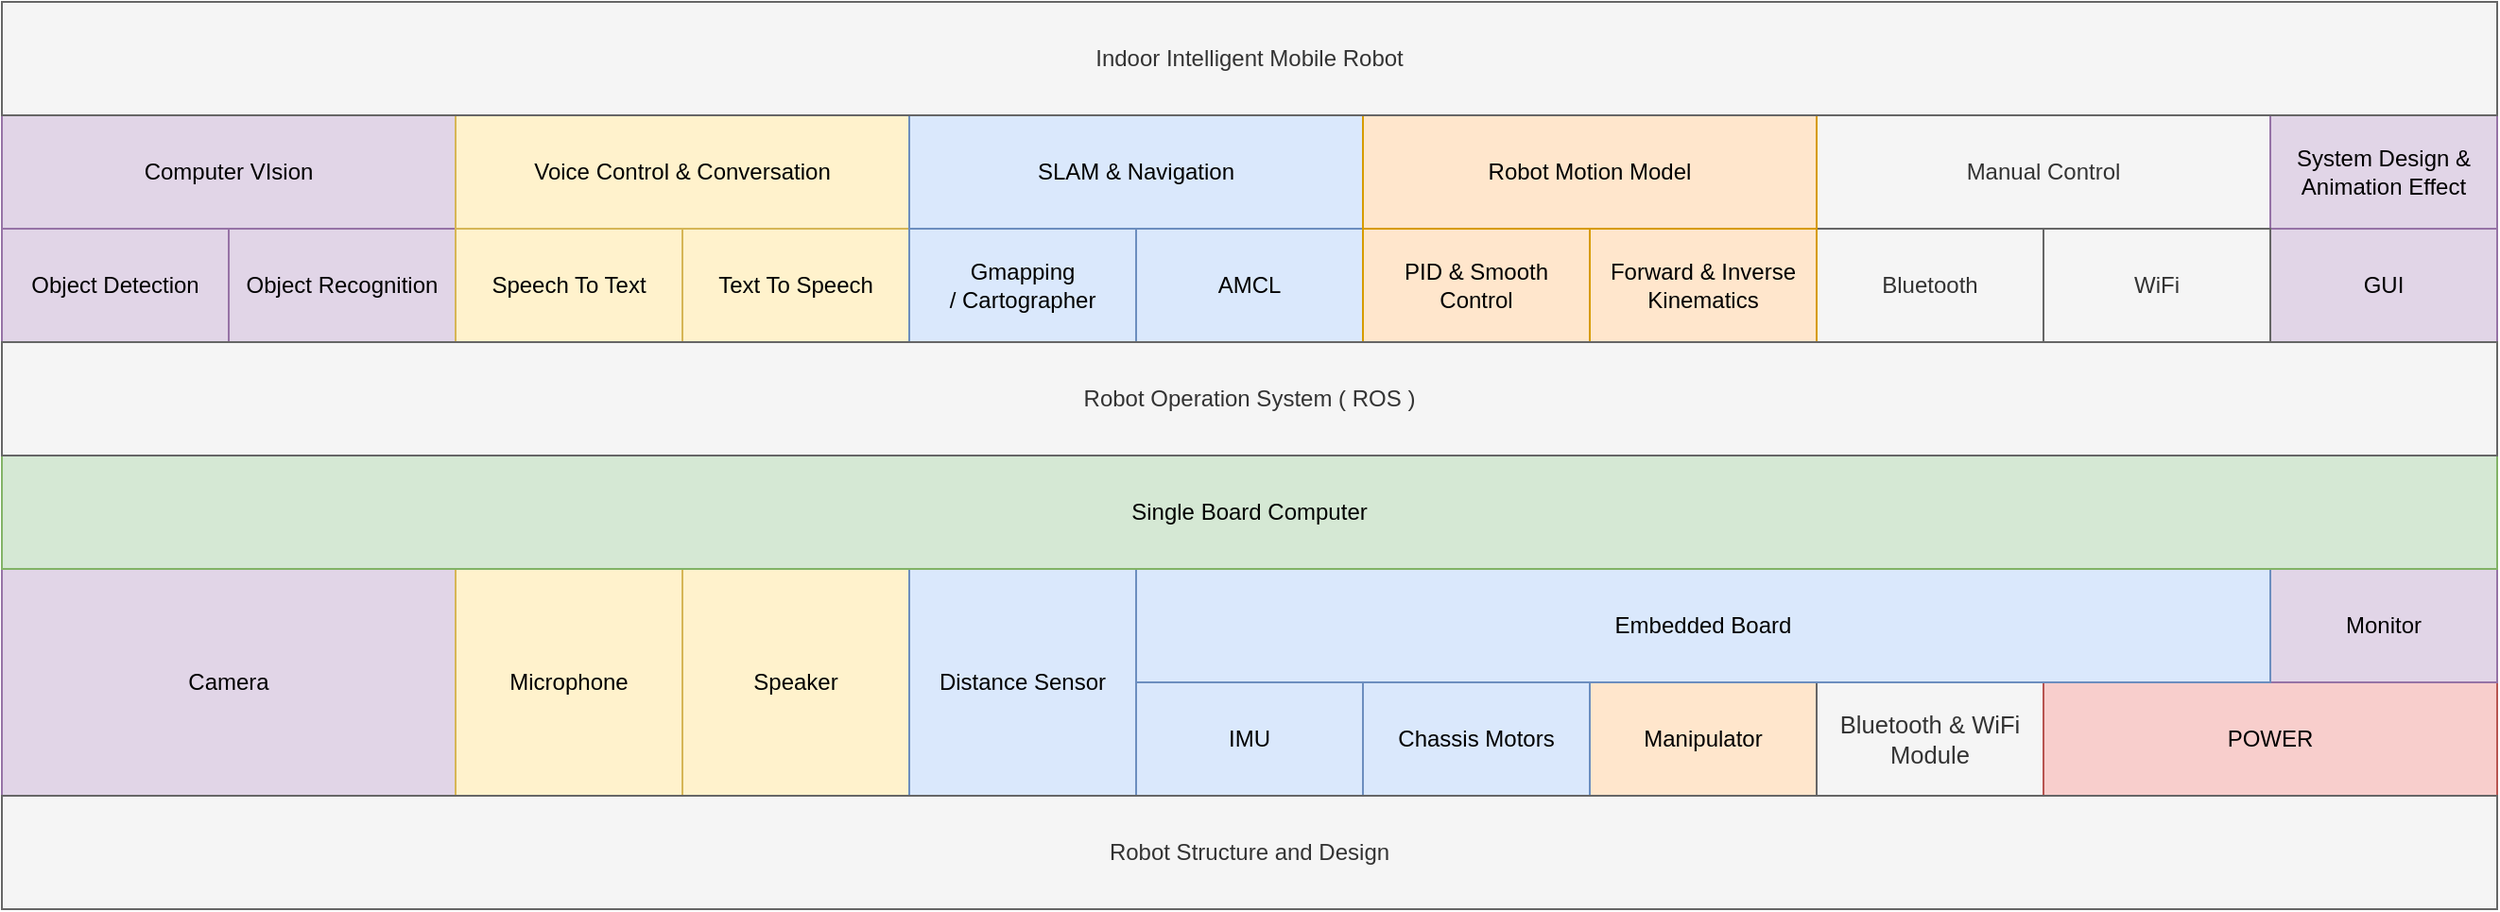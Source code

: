 <mxfile version="13.3.0" type="github" pages="5">
  <diagram name="Common System Architecture" id="4rfqEiaTp9iO9pqJJfd0">
    <mxGraphModel dx="1422" dy="777" grid="1" gridSize="10" guides="1" tooltips="1" connect="1" arrows="1" fold="1" page="1" pageScale="1" pageWidth="827" pageHeight="1169" math="0" shadow="0">
      <root>
        <mxCell id="4MqVC4mQ5A_rE3x7QcLo-0" />
        <mxCell id="4MqVC4mQ5A_rE3x7QcLo-1" parent="4MqVC4mQ5A_rE3x7QcLo-0" />
        <mxCell id="4MqVC4mQ5A_rE3x7QcLo-8" value="Manipulator" style="rounded=0;whiteSpace=wrap;html=1;fillColor=#ffe6cc;strokeColor=#d79b00;" parent="4MqVC4mQ5A_rE3x7QcLo-1" vertex="1">
          <mxGeometry x="880" y="410" width="120" height="60" as="geometry" />
        </mxCell>
        <mxCell id="4MqVC4mQ5A_rE3x7QcLo-15" value="Camera" style="rounded=0;whiteSpace=wrap;html=1;fillColor=#e1d5e7;strokeColor=#9673a6;" parent="4MqVC4mQ5A_rE3x7QcLo-1" vertex="1">
          <mxGeometry x="40" y="350" width="240" height="120" as="geometry" />
        </mxCell>
        <mxCell id="4MqVC4mQ5A_rE3x7QcLo-19" value="Chassis Motors" style="rounded=0;whiteSpace=wrap;html=1;fillColor=#dae8fc;strokeColor=#6c8ebf;" parent="4MqVC4mQ5A_rE3x7QcLo-1" vertex="1">
          <mxGeometry x="760" y="410" width="120" height="60" as="geometry" />
        </mxCell>
        <mxCell id="4MqVC4mQ5A_rE3x7QcLo-21" value="Microphone" style="rounded=0;whiteSpace=wrap;html=1;fillColor=#fff2cc;strokeColor=#d6b656;" parent="4MqVC4mQ5A_rE3x7QcLo-1" vertex="1">
          <mxGeometry x="280" y="350" width="120" height="120" as="geometry" />
        </mxCell>
        <mxCell id="4MqVC4mQ5A_rE3x7QcLo-24" value="Speaker" style="rounded=0;whiteSpace=wrap;html=1;fillColor=#fff2cc;strokeColor=#d6b656;" parent="4MqVC4mQ5A_rE3x7QcLo-1" vertex="1">
          <mxGeometry x="400" y="350" width="120" height="120" as="geometry" />
        </mxCell>
        <mxCell id="4MqVC4mQ5A_rE3x7QcLo-26" value="&lt;span style=&quot;font-size: 12.8px ; text-align: left&quot;&gt;&lt;span&gt;Bluetooth &amp;amp; WiFi Module&lt;/span&gt;&lt;br&gt;&lt;/span&gt;" style="rounded=0;whiteSpace=wrap;html=1;fillColor=#f5f5f5;strokeColor=#666666;fontColor=#333333;labelBackgroundColor=none;" parent="4MqVC4mQ5A_rE3x7QcLo-1" vertex="1">
          <mxGeometry x="1000" y="410" width="120" height="60" as="geometry" />
        </mxCell>
        <mxCell id="4MqVC4mQ5A_rE3x7QcLo-29" value="POWER" style="rounded=0;whiteSpace=wrap;html=1;fillColor=#f8cecc;strokeColor=#b85450;" parent="4MqVC4mQ5A_rE3x7QcLo-1" vertex="1">
          <mxGeometry x="1120" y="410" width="240" height="60" as="geometry" />
        </mxCell>
        <mxCell id="4MqVC4mQ5A_rE3x7QcLo-30" value="Computer VIsion" style="rounded=0;whiteSpace=wrap;html=1;fillColor=#e1d5e7;strokeColor=#9673a6;" parent="4MqVC4mQ5A_rE3x7QcLo-1" vertex="1">
          <mxGeometry x="40" y="110" width="240" height="60" as="geometry" />
        </mxCell>
        <mxCell id="4MqVC4mQ5A_rE3x7QcLo-31" value="Voice Control &amp;amp; Conversation" style="rounded=0;whiteSpace=wrap;html=1;fillColor=#fff2cc;strokeColor=#d6b656;" parent="4MqVC4mQ5A_rE3x7QcLo-1" vertex="1">
          <mxGeometry x="280" y="110" width="240" height="60" as="geometry" />
        </mxCell>
        <mxCell id="4MqVC4mQ5A_rE3x7QcLo-32" value="SLAM &amp;amp; Navigation" style="rounded=0;whiteSpace=wrap;html=1;fillColor=#dae8fc;strokeColor=#6c8ebf;" parent="4MqVC4mQ5A_rE3x7QcLo-1" vertex="1">
          <mxGeometry x="520" y="110" width="240" height="60" as="geometry" />
        </mxCell>
        <mxCell id="4MqVC4mQ5A_rE3x7QcLo-34" value="Manual Control" style="rounded=0;whiteSpace=wrap;html=1;fillColor=#f5f5f5;strokeColor=#666666;fontColor=#333333;" parent="4MqVC4mQ5A_rE3x7QcLo-1" vertex="1">
          <mxGeometry x="1000" y="110" width="240" height="60" as="geometry" />
        </mxCell>
        <mxCell id="4MqVC4mQ5A_rE3x7QcLo-37" value="Monitor" style="rounded=0;whiteSpace=wrap;html=1;fillColor=#e1d5e7;strokeColor=#9673a6;" parent="4MqVC4mQ5A_rE3x7QcLo-1" vertex="1">
          <mxGeometry x="1240" y="350" width="120" height="60" as="geometry" />
        </mxCell>
        <mxCell id="4MqVC4mQ5A_rE3x7QcLo-38" value="GUI" style="rounded=0;whiteSpace=wrap;html=1;fillColor=#e1d5e7;strokeColor=#9673a6;" parent="4MqVC4mQ5A_rE3x7QcLo-1" vertex="1">
          <mxGeometry x="1240" y="170" width="120" height="60" as="geometry" />
        </mxCell>
        <mxCell id="4MqVC4mQ5A_rE3x7QcLo-53" value="IMU" style="rounded=0;whiteSpace=wrap;html=1;fillColor=#dae8fc;strokeColor=#6c8ebf;" parent="4MqVC4mQ5A_rE3x7QcLo-1" vertex="1">
          <mxGeometry x="640" y="410" width="120" height="60" as="geometry" />
        </mxCell>
        <mxCell id="4MqVC4mQ5A_rE3x7QcLo-54" value="Object Detection" style="rounded=0;whiteSpace=wrap;html=1;labelBackgroundColor=none;fillColor=#e1d5e7;strokeColor=#9673a6;" parent="4MqVC4mQ5A_rE3x7QcLo-1" vertex="1">
          <mxGeometry x="40" y="170" width="120" height="60" as="geometry" />
        </mxCell>
        <mxCell id="4MqVC4mQ5A_rE3x7QcLo-55" value="Object Recognition" style="rounded=0;whiteSpace=wrap;html=1;labelBackgroundColor=none;fillColor=#e1d5e7;strokeColor=#9673a6;" parent="4MqVC4mQ5A_rE3x7QcLo-1" vertex="1">
          <mxGeometry x="160" y="170" width="120" height="60" as="geometry" />
        </mxCell>
        <mxCell id="4MqVC4mQ5A_rE3x7QcLo-56" value="Speech To Text" style="rounded=0;whiteSpace=wrap;html=1;labelBackgroundColor=none;fillColor=#fff2cc;strokeColor=#d6b656;" parent="4MqVC4mQ5A_rE3x7QcLo-1" vertex="1">
          <mxGeometry x="280" y="170" width="120" height="60" as="geometry" />
        </mxCell>
        <mxCell id="4MqVC4mQ5A_rE3x7QcLo-57" value="Text To Speech" style="rounded=0;whiteSpace=wrap;html=1;labelBackgroundColor=none;fillColor=#fff2cc;strokeColor=#d6b656;" parent="4MqVC4mQ5A_rE3x7QcLo-1" vertex="1">
          <mxGeometry x="400" y="170" width="120" height="60" as="geometry" />
        </mxCell>
        <mxCell id="4MqVC4mQ5A_rE3x7QcLo-58" value="Gmapping /&amp;nbsp;Cartographer" style="rounded=0;whiteSpace=wrap;html=1;labelBackgroundColor=none;fillColor=#dae8fc;strokeColor=#6c8ebf;" parent="4MqVC4mQ5A_rE3x7QcLo-1" vertex="1">
          <mxGeometry x="520" y="170" width="120" height="60" as="geometry" />
        </mxCell>
        <mxCell id="4MqVC4mQ5A_rE3x7QcLo-59" value="AMCL" style="rounded=0;whiteSpace=wrap;html=1;labelBackgroundColor=none;fillColor=#dae8fc;strokeColor=#6c8ebf;" parent="4MqVC4mQ5A_rE3x7QcLo-1" vertex="1">
          <mxGeometry x="640" y="170" width="120" height="60" as="geometry" />
        </mxCell>
        <mxCell id="4MqVC4mQ5A_rE3x7QcLo-60" value="PID &amp;amp; Smooth Control" style="rounded=0;whiteSpace=wrap;html=1;labelBackgroundColor=none;fillColor=#ffe6cc;strokeColor=#d79b00;" parent="4MqVC4mQ5A_rE3x7QcLo-1" vertex="1">
          <mxGeometry x="760" y="170" width="120" height="60" as="geometry" />
        </mxCell>
        <mxCell id="4MqVC4mQ5A_rE3x7QcLo-61" value="Robot Motion Model" style="rounded=0;whiteSpace=wrap;html=1;labelBackgroundColor=none;fillColor=#ffe6cc;strokeColor=#d79b00;" parent="4MqVC4mQ5A_rE3x7QcLo-1" vertex="1">
          <mxGeometry x="760" y="110" width="240" height="60" as="geometry" />
        </mxCell>
        <mxCell id="4MqVC4mQ5A_rE3x7QcLo-62" value="Bluetooth" style="rounded=0;whiteSpace=wrap;html=1;labelBackgroundColor=none;fillColor=#f5f5f5;fontColor=#333333;strokeColor=#666666;" parent="4MqVC4mQ5A_rE3x7QcLo-1" vertex="1">
          <mxGeometry x="1000" y="170" width="120" height="60" as="geometry" />
        </mxCell>
        <mxCell id="4MqVC4mQ5A_rE3x7QcLo-63" value="System Design &amp;amp; Animation Effect" style="rounded=0;whiteSpace=wrap;html=1;labelBackgroundColor=none;fillColor=#e1d5e7;strokeColor=#9673a6;" parent="4MqVC4mQ5A_rE3x7QcLo-1" vertex="1">
          <mxGeometry x="1240" y="110" width="120" height="60" as="geometry" />
        </mxCell>
        <mxCell id="4MqVC4mQ5A_rE3x7QcLo-64" value="WiFi" style="rounded=0;whiteSpace=wrap;html=1;labelBackgroundColor=none;fillColor=#f5f5f5;fontColor=#333333;strokeColor=#666666;" parent="4MqVC4mQ5A_rE3x7QcLo-1" vertex="1">
          <mxGeometry x="1120" y="170" width="120" height="60" as="geometry" />
        </mxCell>
        <mxCell id="4MqVC4mQ5A_rE3x7QcLo-65" value="&lt;span&gt;Distance Sensor&lt;/span&gt;" style="rounded=0;whiteSpace=wrap;html=1;labelBackgroundColor=none;fillColor=#dae8fc;strokeColor=#6c8ebf;" parent="4MqVC4mQ5A_rE3x7QcLo-1" vertex="1">
          <mxGeometry x="520" y="350" width="120" height="120" as="geometry" />
        </mxCell>
        <mxCell id="4MqVC4mQ5A_rE3x7QcLo-35" value="Indoor Intelligent Mobile Robot" style="rounded=0;whiteSpace=wrap;html=1;fillColor=#f5f5f5;strokeColor=#666666;fontColor=#333333;" parent="4MqVC4mQ5A_rE3x7QcLo-1" vertex="1">
          <mxGeometry x="40" y="50" width="1320" height="60" as="geometry" />
        </mxCell>
        <mxCell id="4MqVC4mQ5A_rE3x7QcLo-68" value="Robot Structure and Design" style="rounded=0;whiteSpace=wrap;html=1;labelBackgroundColor=none;fillColor=#f5f5f5;strokeColor=#666666;fontColor=#333333;" parent="4MqVC4mQ5A_rE3x7QcLo-1" vertex="1">
          <mxGeometry x="40" y="470" width="1320" height="60" as="geometry" />
        </mxCell>
        <mxCell id="4MqVC4mQ5A_rE3x7QcLo-33" value="Forward &amp;amp; Inverse Kinematics" style="rounded=0;whiteSpace=wrap;html=1;fillColor=#ffe6cc;strokeColor=#d79b00;" parent="4MqVC4mQ5A_rE3x7QcLo-1" vertex="1">
          <mxGeometry x="880" y="170" width="120" height="60" as="geometry" />
        </mxCell>
        <mxCell id="4MqVC4mQ5A_rE3x7QcLo-6" value="Embedded Board" style="rounded=0;whiteSpace=wrap;html=1;fillColor=#dae8fc;strokeColor=#6c8ebf;" parent="4MqVC4mQ5A_rE3x7QcLo-1" vertex="1">
          <mxGeometry x="640" y="350" width="600" height="60" as="geometry" />
        </mxCell>
        <mxCell id="4MqVC4mQ5A_rE3x7QcLo-3" value="Single Board Computer" style="rounded=0;whiteSpace=wrap;html=1;fillColor=#d5e8d4;strokeColor=#82b366;" parent="4MqVC4mQ5A_rE3x7QcLo-1" vertex="1">
          <mxGeometry x="40" y="290" width="1320" height="60" as="geometry" />
        </mxCell>
        <mxCell id="4MqVC4mQ5A_rE3x7QcLo-2" value="Robot Operation System ( ROS )" style="rounded=0;whiteSpace=wrap;html=1;fillColor=#f5f5f5;strokeColor=#666666;fontColor=#333333;" parent="4MqVC4mQ5A_rE3x7QcLo-1" vertex="1">
          <mxGeometry x="40" y="230" width="1320" height="60" as="geometry" />
        </mxCell>
      </root>
    </mxGraphModel>
  </diagram>
  <diagram id="_ka6SazpXrt55CYvg6fY" name="System Architecture">
    <mxGraphModel dx="1422" dy="777" grid="1" gridSize="10" guides="1" tooltips="1" connect="1" arrows="1" fold="1" page="1" pageScale="1" pageWidth="827" pageHeight="1169" math="0" shadow="0">
      <root>
        <mxCell id="rVgiSwCZ0lsiefRl_gwQ-0" />
        <mxCell id="rVgiSwCZ0lsiefRl_gwQ-1" parent="rVgiSwCZ0lsiefRl_gwQ-0" />
        <mxCell id="rVgiSwCZ0lsiefRl_gwQ-3" value="Jetson Nano" style="rounded=0;whiteSpace=wrap;html=1;fillColor=#d5e8d4;strokeColor=#82b366;" parent="rVgiSwCZ0lsiefRl_gwQ-1" vertex="1">
          <mxGeometry x="40" y="290" width="1320" height="60" as="geometry" />
        </mxCell>
        <mxCell id="rVgiSwCZ0lsiefRl_gwQ-70" style="edgeStyle=orthogonalEdgeStyle;shape=arrow;rounded=0;orthogonalLoop=1;jettySize=auto;html=1;exitX=0.75;exitY=0;exitDx=0;exitDy=0;entryX=0.796;entryY=1.033;entryDx=0;entryDy=0;entryPerimeter=0;fillColor=#f8cecc;strokeColor=#b85450;" parent="rVgiSwCZ0lsiefRl_gwQ-1" source="rVgiSwCZ0lsiefRl_gwQ-4" target="rVgiSwCZ0lsiefRl_gwQ-3" edge="1">
          <mxGeometry relative="1" as="geometry" />
        </mxCell>
        <mxCell id="rVgiSwCZ0lsiefRl_gwQ-71" style="edgeStyle=orthogonalEdgeStyle;shape=arrow;rounded=0;orthogonalLoop=1;jettySize=auto;html=1;exitX=0.25;exitY=0;exitDx=0;exitDy=0;entryX=0.568;entryY=1;entryDx=0;entryDy=0;entryPerimeter=0;fillColor=#f5f5f5;strokeColor=#666666;" parent="rVgiSwCZ0lsiefRl_gwQ-1" source="rVgiSwCZ0lsiefRl_gwQ-4" target="rVgiSwCZ0lsiefRl_gwQ-3" edge="1">
          <mxGeometry relative="1" as="geometry" />
        </mxCell>
        <mxCell id="rVgiSwCZ0lsiefRl_gwQ-4" value="OpenCR" style="rounded=0;whiteSpace=wrap;html=1;fillColor=#cce5ff;strokeColor=#36393d;" parent="rVgiSwCZ0lsiefRl_gwQ-1" vertex="1">
          <mxGeometry x="640" y="410" width="600" height="60" as="geometry" />
        </mxCell>
        <mxCell id="rVgiSwCZ0lsiefRl_gwQ-63" style="edgeStyle=orthogonalEdgeStyle;shape=arrow;rounded=0;orthogonalLoop=1;jettySize=auto;html=1;exitX=0.5;exitY=0;exitDx=0;exitDy=0;entryX=0.5;entryY=1;entryDx=0;entryDy=0;fillColor=#dae8fc;strokeColor=#6c8ebf;" parent="rVgiSwCZ0lsiefRl_gwQ-1" source="rVgiSwCZ0lsiefRl_gwQ-5" target="rVgiSwCZ0lsiefRl_gwQ-4" edge="1">
          <mxGeometry relative="1" as="geometry" />
        </mxCell>
        <mxCell id="rVgiSwCZ0lsiefRl_gwQ-5" value="Manipulator-X" style="rounded=0;whiteSpace=wrap;html=1;fillColor=#ffe6cc;strokeColor=#d79b00;" parent="rVgiSwCZ0lsiefRl_gwQ-1" vertex="1">
          <mxGeometry x="880" y="530" width="120" height="60" as="geometry" />
        </mxCell>
        <mxCell id="rVgiSwCZ0lsiefRl_gwQ-64" style="edgeStyle=orthogonalEdgeStyle;shape=arrow;rounded=0;orthogonalLoop=1;jettySize=auto;html=1;exitX=0.5;exitY=0;exitDx=0;exitDy=0;entryX=0.1;entryY=1.05;entryDx=0;entryDy=0;entryPerimeter=0;fillColor=#dae8fc;strokeColor=#6c8ebf;" parent="rVgiSwCZ0lsiefRl_gwQ-1" source="rVgiSwCZ0lsiefRl_gwQ-6" target="rVgiSwCZ0lsiefRl_gwQ-4" edge="1">
          <mxGeometry relative="1" as="geometry" />
        </mxCell>
        <mxCell id="rVgiSwCZ0lsiefRl_gwQ-6" value="XM430-W210-T&lt;br&gt;( LEFT MOTOR )" style="rounded=0;whiteSpace=wrap;html=1;fillColor=#dae8fc;strokeColor=#6c8ebf;" parent="rVgiSwCZ0lsiefRl_gwQ-1" vertex="1">
          <mxGeometry x="640" y="530" width="120" height="60" as="geometry" />
        </mxCell>
        <mxCell id="rVgiSwCZ0lsiefRl_gwQ-72" style="edgeStyle=orthogonalEdgeStyle;shape=arrow;rounded=0;orthogonalLoop=1;jettySize=auto;html=1;entryX=0.409;entryY=1.033;entryDx=0;entryDy=0;entryPerimeter=0;fillColor=#f5f5f5;strokeColor=#666666;exitX=0.5;exitY=0;exitDx=0;exitDy=0;" parent="rVgiSwCZ0lsiefRl_gwQ-1" source="xJuq7p3SQfnIe72RwTIr-0" target="rVgiSwCZ0lsiefRl_gwQ-3" edge="1">
          <mxGeometry relative="1" as="geometry">
            <mxPoint x="580" y="400" as="sourcePoint" />
          </mxGeometry>
        </mxCell>
        <mxCell id="s31cOVgEvtDjeMCE8-iw-0" style="edgeStyle=orthogonalEdgeStyle;rounded=0;orthogonalLoop=1;jettySize=auto;html=1;exitX=0.5;exitY=0;exitDx=0;exitDy=0;entryX=0.5;entryY=1;entryDx=0;entryDy=0;fontColor=#000000;shape=arrow;fillColor=#dae8fc;strokeColor=#6c8ebf;" parent="rVgiSwCZ0lsiefRl_gwQ-1" source="rVgiSwCZ0lsiefRl_gwQ-7" target="xJuq7p3SQfnIe72RwTIr-0" edge="1">
          <mxGeometry relative="1" as="geometry" />
        </mxCell>
        <mxCell id="rVgiSwCZ0lsiefRl_gwQ-7" value="LDS-01" style="rounded=0;whiteSpace=wrap;html=1;fillColor=#dae8fc;strokeColor=#6c8ebf;" parent="rVgiSwCZ0lsiefRl_gwQ-1" vertex="1">
          <mxGeometry x="520" y="530" width="120" height="60" as="geometry" />
        </mxCell>
        <mxCell id="rVgiSwCZ0lsiefRl_gwQ-76" style="edgeStyle=orthogonalEdgeStyle;shape=arrow;rounded=0;orthogonalLoop=1;jettySize=auto;html=1;exitX=0.5;exitY=0;exitDx=0;exitDy=0;entryX=0.045;entryY=1;entryDx=0;entryDy=0;entryPerimeter=0;fillColor=#f5f5f5;strokeColor=#666666;" parent="rVgiSwCZ0lsiefRl_gwQ-1" source="rVgiSwCZ0lsiefRl_gwQ-8" target="rVgiSwCZ0lsiefRl_gwQ-3" edge="1">
          <mxGeometry relative="1" as="geometry" />
        </mxCell>
        <mxCell id="rVgiSwCZ0lsiefRl_gwQ-8" value="Astra Camera&lt;br&gt;( Camera 1 )" style="rounded=0;whiteSpace=wrap;html=1;fillColor=#e1d5e7;strokeColor=#9673a6;" parent="rVgiSwCZ0lsiefRl_gwQ-1" vertex="1">
          <mxGeometry x="40" y="410" width="120" height="60" as="geometry" />
        </mxCell>
        <mxCell id="rVgiSwCZ0lsiefRl_gwQ-75" style="edgeStyle=orthogonalEdgeStyle;shape=arrow;rounded=0;orthogonalLoop=1;jettySize=auto;html=1;exitX=0.5;exitY=0;exitDx=0;exitDy=0;entryX=0.136;entryY=1;entryDx=0;entryDy=0;entryPerimeter=0;fillColor=#f5f5f5;strokeColor=#666666;" parent="rVgiSwCZ0lsiefRl_gwQ-1" source="rVgiSwCZ0lsiefRl_gwQ-9" target="rVgiSwCZ0lsiefRl_gwQ-3" edge="1">
          <mxGeometry relative="1" as="geometry" />
        </mxCell>
        <mxCell id="rVgiSwCZ0lsiefRl_gwQ-9" value="Astra Camera&lt;br&gt;( Camera 2 )" style="rounded=0;whiteSpace=wrap;html=1;fillColor=#e1d5e7;strokeColor=#9673a6;" parent="rVgiSwCZ0lsiefRl_gwQ-1" vertex="1">
          <mxGeometry x="160" y="410" width="120" height="60" as="geometry" />
        </mxCell>
        <mxCell id="rVgiSwCZ0lsiefRl_gwQ-62" style="edgeStyle=orthogonalEdgeStyle;shape=arrow;rounded=0;orthogonalLoop=1;jettySize=auto;html=1;exitX=0.5;exitY=0;exitDx=0;exitDy=0;entryX=0.3;entryY=1.033;entryDx=0;entryDy=0;entryPerimeter=0;fillColor=#dae8fc;strokeColor=#6c8ebf;" parent="rVgiSwCZ0lsiefRl_gwQ-1" source="rVgiSwCZ0lsiefRl_gwQ-10" target="rVgiSwCZ0lsiefRl_gwQ-4" edge="1">
          <mxGeometry relative="1" as="geometry" />
        </mxCell>
        <mxCell id="rVgiSwCZ0lsiefRl_gwQ-10" value="XM430-W210-T&lt;br&gt;( RIGHT MOTOR )" style="rounded=0;whiteSpace=wrap;html=1;fillColor=#dae8fc;strokeColor=#6c8ebf;" parent="rVgiSwCZ0lsiefRl_gwQ-1" vertex="1">
          <mxGeometry x="760" y="530" width="120" height="60" as="geometry" />
        </mxCell>
        <mxCell id="rVgiSwCZ0lsiefRl_gwQ-74" style="edgeStyle=orthogonalEdgeStyle;shape=arrow;rounded=0;orthogonalLoop=1;jettySize=auto;html=1;exitX=0.5;exitY=0;exitDx=0;exitDy=0;entryX=0.227;entryY=1.017;entryDx=0;entryDy=0;entryPerimeter=0;fillColor=#f5f5f5;strokeColor=#666666;" parent="rVgiSwCZ0lsiefRl_gwQ-1" source="rVgiSwCZ0lsiefRl_gwQ-11" target="rVgiSwCZ0lsiefRl_gwQ-3" edge="1">
          <mxGeometry relative="1" as="geometry" />
        </mxCell>
        <mxCell id="rVgiSwCZ0lsiefRl_gwQ-11" value="Respeaker &lt;br&gt;Mic Array v2.0" style="rounded=0;whiteSpace=wrap;html=1;fillColor=#fff2cc;strokeColor=#d6b656;" parent="rVgiSwCZ0lsiefRl_gwQ-1" vertex="1">
          <mxGeometry x="280" y="410" width="120" height="60" as="geometry" />
        </mxCell>
        <mxCell id="rVgiSwCZ0lsiefRl_gwQ-73" style="edgeStyle=orthogonalEdgeStyle;shape=arrow;rounded=0;orthogonalLoop=1;jettySize=auto;html=1;exitX=0.5;exitY=0;exitDx=0;exitDy=0;entryX=0.318;entryY=1.017;entryDx=0;entryDy=0;entryPerimeter=0;fillColor=#f5f5f5;strokeColor=#666666;" parent="rVgiSwCZ0lsiefRl_gwQ-1" source="rVgiSwCZ0lsiefRl_gwQ-12" target="rVgiSwCZ0lsiefRl_gwQ-3" edge="1">
          <mxGeometry relative="1" as="geometry" />
        </mxCell>
        <mxCell id="rVgiSwCZ0lsiefRl_gwQ-86" style="edgeStyle=orthogonalEdgeStyle;rounded=0;orthogonalLoop=1;jettySize=auto;html=1;exitX=0.5;exitY=1;exitDx=0;exitDy=0;entryX=0.5;entryY=1;entryDx=0;entryDy=0;" parent="rVgiSwCZ0lsiefRl_gwQ-1" source="rVgiSwCZ0lsiefRl_gwQ-12" target="rVgiSwCZ0lsiefRl_gwQ-11" edge="1">
          <mxGeometry relative="1" as="geometry">
            <Array as="points">
              <mxPoint x="460" y="500" />
              <mxPoint x="340" y="500" />
            </Array>
          </mxGeometry>
        </mxCell>
        <mxCell id="rVgiSwCZ0lsiefRl_gwQ-12" value="Speaker" style="rounded=0;whiteSpace=wrap;html=1;fillColor=#fff2cc;strokeColor=#d6b656;" parent="rVgiSwCZ0lsiefRl_gwQ-1" vertex="1">
          <mxGeometry x="400" y="410" width="120" height="60" as="geometry" />
        </mxCell>
        <mxCell id="rVgiSwCZ0lsiefRl_gwQ-60" style="edgeStyle=orthogonalEdgeStyle;shape=arrow;rounded=0;orthogonalLoop=1;jettySize=auto;html=1;exitX=0.5;exitY=0;exitDx=0;exitDy=0;entryX=0.7;entryY=1.033;entryDx=0;entryDy=0;entryPerimeter=0;fillColor=#dae8fc;strokeColor=#6c8ebf;" parent="rVgiSwCZ0lsiefRl_gwQ-1" source="rVgiSwCZ0lsiefRl_gwQ-13" target="rVgiSwCZ0lsiefRl_gwQ-4" edge="1">
          <mxGeometry relative="1" as="geometry" />
        </mxCell>
        <mxCell id="rVgiSwCZ0lsiefRl_gwQ-13" value="&lt;span style=&quot;font-size: 12.8px; text-align: left;&quot;&gt;&lt;span style=&quot;&quot;&gt;RC-100B&lt;br&gt;( Bluetooth Control )&lt;/span&gt;&lt;br&gt;&lt;/span&gt;" style="rounded=0;whiteSpace=wrap;html=1;fillColor=#f5f5f5;strokeColor=#666666;fontColor=#333333;labelBackgroundColor=none;" parent="rVgiSwCZ0lsiefRl_gwQ-1" vertex="1">
          <mxGeometry x="1000" y="530" width="120" height="60" as="geometry" />
        </mxCell>
        <mxCell id="rVgiSwCZ0lsiefRl_gwQ-57" style="edgeStyle=orthogonalEdgeStyle;shape=arrow;rounded=0;orthogonalLoop=1;jettySize=auto;html=1;exitX=0.25;exitY=0;exitDx=0;exitDy=0;entryX=0.9;entryY=1.017;entryDx=0;entryDy=0;entryPerimeter=0;fillColor=#f8cecc;strokeColor=#b85450;" parent="rVgiSwCZ0lsiefRl_gwQ-1" source="rVgiSwCZ0lsiefRl_gwQ-14" target="rVgiSwCZ0lsiefRl_gwQ-4" edge="1">
          <mxGeometry relative="1" as="geometry" />
        </mxCell>
        <mxCell id="rVgiSwCZ0lsiefRl_gwQ-58" style="edgeStyle=orthogonalEdgeStyle;shape=arrow;rounded=0;orthogonalLoop=1;jettySize=auto;html=1;exitX=0.75;exitY=0;exitDx=0;exitDy=0;entryX=0.5;entryY=1;entryDx=0;entryDy=0;fillColor=#f8cecc;strokeColor=#b85450;" parent="rVgiSwCZ0lsiefRl_gwQ-1" source="rVgiSwCZ0lsiefRl_gwQ-14" target="rVgiSwCZ0lsiefRl_gwQ-45" edge="1">
          <mxGeometry relative="1" as="geometry" />
        </mxCell>
        <mxCell id="rVgiSwCZ0lsiefRl_gwQ-14" value="POWER" style="rounded=0;whiteSpace=wrap;html=1;fillColor=#f8cecc;strokeColor=#b85450;" parent="rVgiSwCZ0lsiefRl_gwQ-1" vertex="1">
          <mxGeometry x="1120" y="530" width="240" height="60" as="geometry" />
        </mxCell>
        <mxCell id="rVgiSwCZ0lsiefRl_gwQ-39" value="Computer VIsion" style="rounded=0;whiteSpace=wrap;html=1;fillColor=#e1d5e7;strokeColor=#9673a6;" parent="rVgiSwCZ0lsiefRl_gwQ-1" vertex="1">
          <mxGeometry x="40" y="110" width="240" height="60" as="geometry" />
        </mxCell>
        <mxCell id="rVgiSwCZ0lsiefRl_gwQ-40" value="Voice Control &amp;amp; Conversation" style="rounded=0;whiteSpace=wrap;html=1;fillColor=#fff2cc;strokeColor=#d6b656;" parent="rVgiSwCZ0lsiefRl_gwQ-1" vertex="1">
          <mxGeometry x="280" y="110" width="240" height="60" as="geometry" />
        </mxCell>
        <mxCell id="rVgiSwCZ0lsiefRl_gwQ-41" value="SLAM &amp;amp; Navigation" style="rounded=0;whiteSpace=wrap;html=1;fillColor=#dae8fc;strokeColor=#6c8ebf;" parent="rVgiSwCZ0lsiefRl_gwQ-1" vertex="1">
          <mxGeometry x="520" y="110" width="240" height="60" as="geometry" />
        </mxCell>
        <mxCell id="rVgiSwCZ0lsiefRl_gwQ-42" value="Forward &amp;amp; Inverse Kinematics" style="rounded=0;whiteSpace=wrap;html=1;fillColor=#ffe6cc;strokeColor=#d79b00;" parent="rVgiSwCZ0lsiefRl_gwQ-1" vertex="1">
          <mxGeometry x="880" y="170" width="120" height="60" as="geometry" />
        </mxCell>
        <mxCell id="rVgiSwCZ0lsiefRl_gwQ-43" value="Manual Control" style="rounded=0;whiteSpace=wrap;html=1;fillColor=#f5f5f5;strokeColor=#666666;fontColor=#333333;" parent="rVgiSwCZ0lsiefRl_gwQ-1" vertex="1">
          <mxGeometry x="1000" y="110" width="240" height="60" as="geometry" />
        </mxCell>
        <mxCell id="rVgiSwCZ0lsiefRl_gwQ-59" style="edgeStyle=orthogonalEdgeStyle;shape=arrow;rounded=0;orthogonalLoop=1;jettySize=auto;html=1;exitX=0.5;exitY=0;exitDx=0;exitDy=0;entryX=0.955;entryY=1.05;entryDx=0;entryDy=0;entryPerimeter=0;fillColor=#e1d5e7;strokeColor=#9673a6;" parent="rVgiSwCZ0lsiefRl_gwQ-1" source="rVgiSwCZ0lsiefRl_gwQ-45" target="rVgiSwCZ0lsiefRl_gwQ-3" edge="1">
          <mxGeometry relative="1" as="geometry" />
        </mxCell>
        <mxCell id="rVgiSwCZ0lsiefRl_gwQ-45" value="Monitor" style="rounded=0;whiteSpace=wrap;html=1;fillColor=#e1d5e7;strokeColor=#9673a6;" parent="rVgiSwCZ0lsiefRl_gwQ-1" vertex="1">
          <mxGeometry x="1240" y="410" width="120" height="60" as="geometry" />
        </mxCell>
        <mxCell id="rVgiSwCZ0lsiefRl_gwQ-48" value="GUI" style="rounded=0;whiteSpace=wrap;html=1;fillColor=#e1d5e7;strokeColor=#9673a6;" parent="rVgiSwCZ0lsiefRl_gwQ-1" vertex="1">
          <mxGeometry x="1240" y="170" width="120" height="60" as="geometry" />
        </mxCell>
        <mxCell id="rVgiSwCZ0lsiefRl_gwQ-65" value="TTL" style="text;html=1;strokeColor=none;fillColor=none;align=center;verticalAlign=middle;whiteSpace=wrap;rounded=0;" parent="rVgiSwCZ0lsiefRl_gwQ-1" vertex="1">
          <mxGeometry x="700" y="510" width="40" height="20" as="geometry" />
        </mxCell>
        <mxCell id="rVgiSwCZ0lsiefRl_gwQ-66" value="TTL" style="text;html=1;strokeColor=none;fillColor=none;align=center;verticalAlign=middle;whiteSpace=wrap;rounded=0;" parent="rVgiSwCZ0lsiefRl_gwQ-1" vertex="1">
          <mxGeometry x="820" y="510" width="40" height="20" as="geometry" />
        </mxCell>
        <mxCell id="rVgiSwCZ0lsiefRl_gwQ-67" value="TTL" style="text;html=1;strokeColor=none;fillColor=none;align=center;verticalAlign=middle;whiteSpace=wrap;rounded=0;" parent="rVgiSwCZ0lsiefRl_gwQ-1" vertex="1">
          <mxGeometry x="940" y="510" width="40" height="20" as="geometry" />
        </mxCell>
        <mxCell id="rVgiSwCZ0lsiefRl_gwQ-68" value="UART" style="text;html=1;strokeColor=none;fillColor=none;align=center;verticalAlign=middle;whiteSpace=wrap;rounded=0;" parent="rVgiSwCZ0lsiefRl_gwQ-1" vertex="1">
          <mxGeometry x="1070" y="510" width="40" height="20" as="geometry" />
        </mxCell>
        <mxCell id="rVgiSwCZ0lsiefRl_gwQ-69" value="12V" style="text;html=1;strokeColor=none;fillColor=none;align=center;verticalAlign=middle;whiteSpace=wrap;rounded=0;" parent="rVgiSwCZ0lsiefRl_gwQ-1" vertex="1">
          <mxGeometry x="1220" y="510" width="40" height="20" as="geometry" />
        </mxCell>
        <mxCell id="rVgiSwCZ0lsiefRl_gwQ-77" value="USB 1" style="text;html=1;strokeColor=none;fillColor=none;align=center;verticalAlign=middle;whiteSpace=wrap;rounded=0;" parent="rVgiSwCZ0lsiefRl_gwQ-1" vertex="1">
          <mxGeometry x="110" y="390" width="40" height="20" as="geometry" />
        </mxCell>
        <mxCell id="rVgiSwCZ0lsiefRl_gwQ-78" value="USB 2" style="text;html=1;strokeColor=none;fillColor=none;align=center;verticalAlign=middle;whiteSpace=wrap;rounded=0;" parent="rVgiSwCZ0lsiefRl_gwQ-1" vertex="1">
          <mxGeometry x="230" y="390" width="40" height="20" as="geometry" />
        </mxCell>
        <mxCell id="rVgiSwCZ0lsiefRl_gwQ-79" value="USB 1" style="text;html=1;strokeColor=none;fillColor=none;align=center;verticalAlign=middle;whiteSpace=wrap;rounded=0;" parent="rVgiSwCZ0lsiefRl_gwQ-1" vertex="1">
          <mxGeometry x="350" y="390" width="40" height="20" as="geometry" />
        </mxCell>
        <mxCell id="rVgiSwCZ0lsiefRl_gwQ-80" value="USB 2" style="text;html=1;strokeColor=none;fillColor=none;align=center;verticalAlign=middle;whiteSpace=wrap;rounded=0;" parent="rVgiSwCZ0lsiefRl_gwQ-1" vertex="1">
          <mxGeometry x="470" y="390" width="40" height="20" as="geometry" />
        </mxCell>
        <mxCell id="rVgiSwCZ0lsiefRl_gwQ-81" value="USB 3" style="text;html=1;strokeColor=none;fillColor=none;align=center;verticalAlign=middle;whiteSpace=wrap;rounded=0;" parent="rVgiSwCZ0lsiefRl_gwQ-1" vertex="1">
          <mxGeometry x="590" y="390" width="40" height="20" as="geometry" />
        </mxCell>
        <mxCell id="rVgiSwCZ0lsiefRl_gwQ-82" value="USB 4 ( ROS Serial )" style="text;html=1;strokeColor=none;fillColor=none;align=center;verticalAlign=middle;whiteSpace=wrap;rounded=0;" parent="rVgiSwCZ0lsiefRl_gwQ-1" vertex="1">
          <mxGeometry x="800" y="390" width="120" height="20" as="geometry" />
        </mxCell>
        <mxCell id="rVgiSwCZ0lsiefRl_gwQ-83" value="5V 4A" style="text;html=1;strokeColor=none;fillColor=none;align=center;verticalAlign=middle;whiteSpace=wrap;rounded=0;" parent="rVgiSwCZ0lsiefRl_gwQ-1" vertex="1">
          <mxGeometry x="1100" y="390" width="40" height="20" as="geometry" />
        </mxCell>
        <mxCell id="rVgiSwCZ0lsiefRl_gwQ-84" value="HDMI" style="text;html=1;strokeColor=none;fillColor=none;align=center;verticalAlign=middle;whiteSpace=wrap;rounded=0;" parent="rVgiSwCZ0lsiefRl_gwQ-1" vertex="1">
          <mxGeometry x="1310" y="390" width="40" height="20" as="geometry" />
        </mxCell>
        <mxCell id="rVgiSwCZ0lsiefRl_gwQ-87" value="3.5mm" style="text;html=1;strokeColor=none;fillColor=none;align=center;verticalAlign=middle;whiteSpace=wrap;rounded=0;" parent="rVgiSwCZ0lsiefRl_gwQ-1" vertex="1">
          <mxGeometry x="380" y="500" width="40" height="20" as="geometry" />
        </mxCell>
        <mxCell id="rVgiSwCZ0lsiefRl_gwQ-88" value="IMU" style="rounded=0;whiteSpace=wrap;html=1;fillColor=#dae8fc;strokeColor=#6c8ebf;" parent="rVgiSwCZ0lsiefRl_gwQ-1" vertex="1">
          <mxGeometry x="650" y="420" width="220" height="40" as="geometry" />
        </mxCell>
        <mxCell id="rVgiSwCZ0lsiefRl_gwQ-94" value="Object Detection" style="rounded=0;whiteSpace=wrap;html=1;labelBackgroundColor=none;fillColor=#e1d5e7;strokeColor=#9673a6;" parent="rVgiSwCZ0lsiefRl_gwQ-1" vertex="1">
          <mxGeometry x="40" y="170" width="120" height="60" as="geometry" />
        </mxCell>
        <mxCell id="rVgiSwCZ0lsiefRl_gwQ-95" value="Object Recognition" style="rounded=0;whiteSpace=wrap;html=1;labelBackgroundColor=none;fillColor=#e1d5e7;strokeColor=#9673a6;" parent="rVgiSwCZ0lsiefRl_gwQ-1" vertex="1">
          <mxGeometry x="160" y="170" width="120" height="60" as="geometry" />
        </mxCell>
        <mxCell id="rVgiSwCZ0lsiefRl_gwQ-96" value="Speech To Text" style="rounded=0;whiteSpace=wrap;html=1;labelBackgroundColor=none;fillColor=#fff2cc;strokeColor=#d6b656;" parent="rVgiSwCZ0lsiefRl_gwQ-1" vertex="1">
          <mxGeometry x="280" y="170" width="120" height="60" as="geometry" />
        </mxCell>
        <mxCell id="rVgiSwCZ0lsiefRl_gwQ-97" value="Text To Speech" style="rounded=0;whiteSpace=wrap;html=1;labelBackgroundColor=none;fillColor=#fff2cc;strokeColor=#d6b656;" parent="rVgiSwCZ0lsiefRl_gwQ-1" vertex="1">
          <mxGeometry x="400" y="170" width="120" height="60" as="geometry" />
        </mxCell>
        <mxCell id="rVgiSwCZ0lsiefRl_gwQ-98" value="Gmapping /&amp;nbsp;Cartographer" style="rounded=0;whiteSpace=wrap;html=1;labelBackgroundColor=none;fillColor=#dae8fc;strokeColor=#6c8ebf;" parent="rVgiSwCZ0lsiefRl_gwQ-1" vertex="1">
          <mxGeometry x="520" y="170" width="120" height="60" as="geometry" />
        </mxCell>
        <mxCell id="rVgiSwCZ0lsiefRl_gwQ-99" value="AMCL" style="rounded=0;whiteSpace=wrap;html=1;labelBackgroundColor=none;fillColor=#dae8fc;strokeColor=#6c8ebf;" parent="rVgiSwCZ0lsiefRl_gwQ-1" vertex="1">
          <mxGeometry x="640" y="170" width="120" height="60" as="geometry" />
        </mxCell>
        <mxCell id="rVgiSwCZ0lsiefRl_gwQ-100" value="PID &amp;amp; Smooth Control" style="rounded=0;whiteSpace=wrap;html=1;labelBackgroundColor=none;fillColor=#ffe6cc;strokeColor=#d79b00;" parent="rVgiSwCZ0lsiefRl_gwQ-1" vertex="1">
          <mxGeometry x="760" y="170" width="120" height="60" as="geometry" />
        </mxCell>
        <mxCell id="rVgiSwCZ0lsiefRl_gwQ-101" value="Robot Motion Model" style="rounded=0;whiteSpace=wrap;html=1;labelBackgroundColor=none;fillColor=#ffe6cc;strokeColor=#d79b00;" parent="rVgiSwCZ0lsiefRl_gwQ-1" vertex="1">
          <mxGeometry x="760" y="110" width="240" height="60" as="geometry" />
        </mxCell>
        <mxCell id="rVgiSwCZ0lsiefRl_gwQ-102" value="Bluetooth" style="rounded=0;whiteSpace=wrap;html=1;labelBackgroundColor=none;fillColor=#f5f5f5;fontColor=#333333;strokeColor=#666666;" parent="rVgiSwCZ0lsiefRl_gwQ-1" vertex="1">
          <mxGeometry x="1000" y="170" width="120" height="60" as="geometry" />
        </mxCell>
        <mxCell id="rVgiSwCZ0lsiefRl_gwQ-103" value="System Design &amp;amp; Animation Effect" style="rounded=0;whiteSpace=wrap;html=1;labelBackgroundColor=none;fillColor=#e1d5e7;strokeColor=#9673a6;" parent="rVgiSwCZ0lsiefRl_gwQ-1" vertex="1">
          <mxGeometry x="1240" y="110" width="120" height="60" as="geometry" />
        </mxCell>
        <mxCell id="rVgiSwCZ0lsiefRl_gwQ-104" value="WiFi" style="rounded=0;whiteSpace=wrap;html=1;labelBackgroundColor=none;fillColor=#f5f5f5;fontColor=#333333;strokeColor=#666666;" parent="rVgiSwCZ0lsiefRl_gwQ-1" vertex="1">
          <mxGeometry x="1120" y="170" width="120" height="60" as="geometry" />
        </mxCell>
        <mxCell id="xJuq7p3SQfnIe72RwTIr-0" value="&lt;span&gt;USB2LDS&lt;/span&gt;" style="rounded=0;whiteSpace=wrap;html=1;labelBackgroundColor=none;fillColor=#dae8fc;strokeColor=#6c8ebf;" parent="rVgiSwCZ0lsiefRl_gwQ-1" vertex="1">
          <mxGeometry x="520" y="410" width="120" height="60" as="geometry" />
        </mxCell>
        <mxCell id="s31cOVgEvtDjeMCE8-iw-1" value="LDS" style="text;html=1;strokeColor=none;fillColor=none;align=center;verticalAlign=middle;whiteSpace=wrap;rounded=0;labelBackgroundColor=none;fontColor=#000000;" parent="rVgiSwCZ0lsiefRl_gwQ-1" vertex="1">
          <mxGeometry x="580" y="510" width="40" height="20" as="geometry" />
        </mxCell>
        <mxCell id="-L3eDqi6iuGMZ0xOpxzB-0" value="WiFi Module" style="rounded=0;whiteSpace=wrap;html=1;fillColor=#eeeeee;strokeColor=#36393d;" parent="rVgiSwCZ0lsiefRl_gwQ-1" vertex="1">
          <mxGeometry x="1130" y="300" width="100" height="40" as="geometry" />
        </mxCell>
        <mxCell id="beHDJUk2EMFo7VLykYJz-0" value="Robot Structure and Design" style="rounded=0;whiteSpace=wrap;html=1;labelBackgroundColor=none;fillColor=#f5f5f5;strokeColor=#666666;fontColor=#333333;" vertex="1" parent="rVgiSwCZ0lsiefRl_gwQ-1">
          <mxGeometry x="40" y="590" width="1320" height="60" as="geometry" />
        </mxCell>
        <mxCell id="rVgiSwCZ0lsiefRl_gwQ-44" value="Indoor Intelligent Mobile Robot" style="rounded=0;whiteSpace=wrap;html=1;fillColor=#f5f5f5;strokeColor=#666666;fontColor=#333333;" parent="rVgiSwCZ0lsiefRl_gwQ-1" vertex="1">
          <mxGeometry x="40" y="50" width="1320" height="60" as="geometry" />
        </mxCell>
        <mxCell id="rVgiSwCZ0lsiefRl_gwQ-2" value="Robot Operation System ( ROS )" style="rounded=0;whiteSpace=wrap;html=1;fillColor=#f5f5f5;strokeColor=#666666;fontColor=#333333;" parent="rVgiSwCZ0lsiefRl_gwQ-1" vertex="1">
          <mxGeometry x="40" y="230" width="1320" height="60" as="geometry" />
        </mxCell>
      </root>
    </mxGraphModel>
  </diagram>
  <diagram id="0lKBUqZswitYHXeArTOi" name="Hardware Architecture">
    <mxGraphModel dx="1422" dy="777" grid="1" gridSize="10" guides="1" tooltips="1" connect="1" arrows="1" fold="1" page="1" pageScale="1" pageWidth="850" pageHeight="1100" math="0" shadow="0">
      <root>
        <mxCell id="0" />
        <mxCell id="1" parent="0" />
        <mxCell id="iFdWRhPoa3ndI0mYu5_--13" style="edgeStyle=orthogonalEdgeStyle;rounded=0;orthogonalLoop=1;jettySize=auto;html=1;exitX=1;exitY=0.5;exitDx=0;exitDy=0;entryX=0;entryY=0.5;entryDx=0;entryDy=0;" parent="1" source="iFdWRhPoa3ndI0mYu5_--1" target="iFdWRhPoa3ndI0mYu5_--9" edge="1">
          <mxGeometry relative="1" as="geometry" />
        </mxCell>
        <mxCell id="iFdWRhPoa3ndI0mYu5_--1" value="LDS-01" style="rounded=0;whiteSpace=wrap;html=1;fillColor=#dae8fc;strokeColor=#6c8ebf;" parent="1" vertex="1">
          <mxGeometry x="40" y="200" width="120" height="60" as="geometry" />
        </mxCell>
        <mxCell id="iFdWRhPoa3ndI0mYu5_--10" style="edgeStyle=orthogonalEdgeStyle;rounded=0;orthogonalLoop=1;jettySize=auto;html=1;exitX=1;exitY=0.5;exitDx=0;exitDy=0;entryX=0;entryY=0.5;entryDx=0;entryDy=0;" parent="1" source="iFdWRhPoa3ndI0mYu5_--2" target="iFdWRhPoa3ndI0mYu5_--8" edge="1">
          <mxGeometry relative="1" as="geometry" />
        </mxCell>
        <mxCell id="iFdWRhPoa3ndI0mYu5_--2" value="Wheel Motor x2" style="rounded=0;whiteSpace=wrap;html=1;fillColor=#dae8fc;strokeColor=#6c8ebf;" parent="1" vertex="1">
          <mxGeometry x="40" y="40" width="120" height="60" as="geometry" />
        </mxCell>
        <mxCell id="iFdWRhPoa3ndI0mYu5_--12" style="edgeStyle=orthogonalEdgeStyle;rounded=0;orthogonalLoop=1;jettySize=auto;html=1;exitX=1;exitY=0.5;exitDx=0;exitDy=0;entryX=0;entryY=0.5;entryDx=0;entryDy=0;" parent="1" source="iFdWRhPoa3ndI0mYu5_--3" target="iFdWRhPoa3ndI0mYu5_--8" edge="1">
          <mxGeometry relative="1" as="geometry" />
        </mxCell>
        <mxCell id="iFdWRhPoa3ndI0mYu5_--3" value="Manipulator-X" style="rounded=0;whiteSpace=wrap;html=1;fillColor=#dae8fc;strokeColor=#6c8ebf;" parent="1" vertex="1">
          <mxGeometry x="40" y="120" width="120" height="60" as="geometry" />
        </mxCell>
        <mxCell id="iFdWRhPoa3ndI0mYu5_--14" style="edgeStyle=orthogonalEdgeStyle;rounded=0;orthogonalLoop=1;jettySize=auto;html=1;exitX=1;exitY=0.5;exitDx=0;exitDy=0;entryX=0;entryY=0.5;entryDx=0;entryDy=0;" parent="1" source="iFdWRhPoa3ndI0mYu5_--5" target="iFdWRhPoa3ndI0mYu5_--9" edge="1">
          <mxGeometry relative="1" as="geometry" />
        </mxCell>
        <mxCell id="iFdWRhPoa3ndI0mYu5_--5" value="Astra Camera x2" style="rounded=0;whiteSpace=wrap;html=1;fillColor=#dae8fc;strokeColor=#6c8ebf;" parent="1" vertex="1">
          <mxGeometry x="40" y="280" width="120" height="60" as="geometry" />
        </mxCell>
        <mxCell id="iFdWRhPoa3ndI0mYu5_--15" style="edgeStyle=orthogonalEdgeStyle;rounded=0;orthogonalLoop=1;jettySize=auto;html=1;exitX=1;exitY=0.5;exitDx=0;exitDy=0;entryX=0;entryY=0.5;entryDx=0;entryDy=0;" parent="1" source="iFdWRhPoa3ndI0mYu5_--6" target="iFdWRhPoa3ndI0mYu5_--9" edge="1">
          <mxGeometry relative="1" as="geometry" />
        </mxCell>
        <mxCell id="iFdWRhPoa3ndI0mYu5_--6" value="Respeaker&lt;br&gt;Mic Array v2.0" style="rounded=0;whiteSpace=wrap;html=1;align=center;fillColor=#dae8fc;strokeColor=#6c8ebf;" parent="1" vertex="1">
          <mxGeometry x="40" y="360" width="120" height="60" as="geometry" />
        </mxCell>
        <mxCell id="iFdWRhPoa3ndI0mYu5_--16" style="edgeStyle=orthogonalEdgeStyle;rounded=0;orthogonalLoop=1;jettySize=auto;html=1;exitX=1;exitY=0.5;exitDx=0;exitDy=0;entryX=0;entryY=0.5;entryDx=0;entryDy=0;" parent="1" source="iFdWRhPoa3ndI0mYu5_--7" target="iFdWRhPoa3ndI0mYu5_--9" edge="1">
          <mxGeometry relative="1" as="geometry" />
        </mxCell>
        <mxCell id="F1uCuRBqHIPcEL-MhSbo-5" style="edgeStyle=orthogonalEdgeStyle;rounded=0;orthogonalLoop=1;jettySize=auto;html=1;exitX=0.5;exitY=0;exitDx=0;exitDy=0;entryX=0.5;entryY=1;entryDx=0;entryDy=0;fontColor=#000000;" parent="1" source="iFdWRhPoa3ndI0mYu5_--7" target="iFdWRhPoa3ndI0mYu5_--6" edge="1">
          <mxGeometry relative="1" as="geometry" />
        </mxCell>
        <mxCell id="iFdWRhPoa3ndI0mYu5_--7" value="Speaker" style="rounded=0;whiteSpace=wrap;html=1;align=center;fillColor=#dae8fc;strokeColor=#6c8ebf;" parent="1" vertex="1">
          <mxGeometry x="40" y="440" width="120" height="60" as="geometry" />
        </mxCell>
        <mxCell id="F1uCuRBqHIPcEL-MhSbo-2" style="edgeStyle=orthogonalEdgeStyle;rounded=0;orthogonalLoop=1;jettySize=auto;html=1;exitX=1;exitY=0.75;exitDx=0;exitDy=0;entryX=1;entryY=0.25;entryDx=0;entryDy=0;fontColor=#000000;" parent="1" source="iFdWRhPoa3ndI0mYu5_--8" target="iFdWRhPoa3ndI0mYu5_--9" edge="1">
          <mxGeometry relative="1" as="geometry">
            <Array as="points">
              <mxPoint x="460" y="125" />
              <mxPoint x="460" y="335" />
            </Array>
          </mxGeometry>
        </mxCell>
        <mxCell id="F1uCuRBqHIPcEL-MhSbo-3" style="edgeStyle=orthogonalEdgeStyle;rounded=0;orthogonalLoop=1;jettySize=auto;html=1;exitX=1;exitY=0.25;exitDx=0;exitDy=0;entryX=1;entryY=0.25;entryDx=0;entryDy=0;fontColor=#000000;" parent="1" source="iFdWRhPoa3ndI0mYu5_--8" target="iFdWRhPoa3ndI0mYu5_--9" edge="1">
          <mxGeometry relative="1" as="geometry">
            <Array as="points">
              <mxPoint x="500" y="95" />
              <mxPoint x="500" y="335" />
            </Array>
          </mxGeometry>
        </mxCell>
        <mxCell id="iFdWRhPoa3ndI0mYu5_--8" value="OpenCR" style="rounded=0;whiteSpace=wrap;html=1;align=center;fillColor=#d5e8d4;strokeColor=#82b366;" parent="1" vertex="1">
          <mxGeometry x="280" y="80" width="120" height="60" as="geometry" />
        </mxCell>
        <mxCell id="FhbBQeOOA0z4yMBKmFCQ-8" style="edgeStyle=orthogonalEdgeStyle;shape=link;rounded=0;orthogonalLoop=1;jettySize=auto;html=1;exitX=1;exitY=0.5;exitDx=0;exitDy=0;entryX=0;entryY=0.5;entryDx=0;entryDy=0;dashed=1;startArrow=none;startFill=0;" parent="1" source="iFdWRhPoa3ndI0mYu5_--9" target="iFdWRhPoa3ndI0mYu5_--20" edge="1">
          <mxGeometry relative="1" as="geometry" />
        </mxCell>
        <mxCell id="iFdWRhPoa3ndI0mYu5_--9" value="Jetson Nano" style="rounded=0;whiteSpace=wrap;html=1;align=center;fillColor=#d5e8d4;strokeColor=#82b366;" parent="1" vertex="1">
          <mxGeometry x="280" y="320" width="120" height="60" as="geometry" />
        </mxCell>
        <mxCell id="iFdWRhPoa3ndI0mYu5_--18" style="edgeStyle=orthogonalEdgeStyle;rounded=0;orthogonalLoop=1;jettySize=auto;html=1;exitX=0.5;exitY=0;exitDx=0;exitDy=0;entryX=0.5;entryY=1;entryDx=0;entryDy=0;" parent="1" source="iFdWRhPoa3ndI0mYu5_--17" target="iFdWRhPoa3ndI0mYu5_--9" edge="1">
          <mxGeometry relative="1" as="geometry" />
        </mxCell>
        <mxCell id="iFdWRhPoa3ndI0mYu5_--17" value="WiFi Module" style="rounded=0;whiteSpace=wrap;html=1;align=center;fillColor=#dae8fc;strokeColor=#6c8ebf;" parent="1" vertex="1">
          <mxGeometry x="280" y="440" width="120" height="60" as="geometry" />
        </mxCell>
        <mxCell id="iFdWRhPoa3ndI0mYu5_--20" value="Remote PC" style="rounded=0;whiteSpace=wrap;html=1;align=center;fillColor=#d5e8d4;strokeColor=#82b366;" parent="1" vertex="1">
          <mxGeometry x="520" y="320" width="120" height="60" as="geometry" />
        </mxCell>
        <mxCell id="iFdWRhPoa3ndI0mYu5_--25" style="edgeStyle=orthogonalEdgeStyle;rounded=0;orthogonalLoop=1;jettySize=auto;html=1;exitX=0.5;exitY=0;exitDx=0;exitDy=0;entryX=0.5;entryY=1;entryDx=0;entryDy=0;" parent="1" source="iFdWRhPoa3ndI0mYu5_--24" target="iFdWRhPoa3ndI0mYu5_--8" edge="1">
          <mxGeometry relative="1" as="geometry" />
        </mxCell>
        <mxCell id="iFdWRhPoa3ndI0mYu5_--24" value="12V Power Supply" style="rounded=0;whiteSpace=wrap;html=1;align=center;fillColor=#f8cecc;strokeColor=#b85450;" parent="1" vertex="1">
          <mxGeometry x="280" y="200" width="120" height="60" as="geometry" />
        </mxCell>
        <mxCell id="iFdWRhPoa3ndI0mYu5_--27" value="USB2LDS" style="text;html=1;strokeColor=none;fillColor=none;align=center;verticalAlign=middle;whiteSpace=wrap;rounded=0;" parent="1" vertex="1">
          <mxGeometry x="170" y="210" width="40" height="20" as="geometry" />
        </mxCell>
        <mxCell id="iFdWRhPoa3ndI0mYu5_--28" value="TTL" style="text;html=1;strokeColor=none;fillColor=none;align=center;verticalAlign=middle;whiteSpace=wrap;rounded=0;" parent="1" vertex="1">
          <mxGeometry x="230" y="90" width="40" height="20" as="geometry" />
        </mxCell>
        <mxCell id="iFdWRhPoa3ndI0mYu5_--29" value="USB" style="text;html=1;align=center;verticalAlign=middle;resizable=0;points=[];autosize=1;" parent="1" vertex="1">
          <mxGeometry x="230" y="330" width="40" height="20" as="geometry" />
        </mxCell>
        <mxCell id="FhbBQeOOA0z4yMBKmFCQ-4" value="ROS Serial" style="text;html=1;strokeColor=none;fillColor=none;align=center;verticalAlign=middle;whiteSpace=wrap;rounded=0;" parent="1" vertex="1">
          <mxGeometry x="405" y="80" width="65" height="20" as="geometry" />
        </mxCell>
        <mxCell id="FhbBQeOOA0z4yMBKmFCQ-9" value="Local Network" style="text;html=1;strokeColor=none;fillColor=none;align=center;verticalAlign=middle;whiteSpace=wrap;rounded=0;" parent="1" vertex="1">
          <mxGeometry x="440" y="360" width="40" height="20" as="geometry" />
        </mxCell>
        <mxCell id="F1uCuRBqHIPcEL-MhSbo-4" value="5V 4A" style="text;html=1;strokeColor=none;fillColor=none;align=center;verticalAlign=middle;whiteSpace=wrap;rounded=0;labelBackgroundColor=none;fontColor=#000000;" parent="1" vertex="1">
          <mxGeometry x="405" y="110" width="40" height="20" as="geometry" />
        </mxCell>
        <mxCell id="F1uCuRBqHIPcEL-MhSbo-6" value="3.5mm" style="text;html=1;strokeColor=none;fillColor=none;align=center;verticalAlign=middle;whiteSpace=wrap;rounded=0;labelBackgroundColor=none;fontColor=#000000;" parent="1" vertex="1">
          <mxGeometry x="110" y="420" width="40" height="20" as="geometry" />
        </mxCell>
      </root>
    </mxGraphModel>
  </diagram>
  <diagram id="HoPVTyDvUDN6VzRtWmBc" name="ROS Topics">
    <mxGraphModel dx="1422" dy="777" grid="1" gridSize="10" guides="1" tooltips="1" connect="1" arrows="1" fold="1" page="1" pageScale="1" pageWidth="850" pageHeight="1100" math="0" shadow="0">
      <root>
        <mxCell id="R_jyhnalZJhI18wvGcN_-0" />
        <mxCell id="R_jyhnalZJhI18wvGcN_-1" parent="R_jyhnalZJhI18wvGcN_-0" />
        <mxCell id="R_jyhnalZJhI18wvGcN_-2" value="Speaker" style="ellipse;whiteSpace=wrap;html=1;fontFamily=Courier New;align=center;fillColor=#dae8fc;strokeColor=#6c8ebf;" parent="R_jyhnalZJhI18wvGcN_-1" vertex="1">
          <mxGeometry x="40" y="320" width="120" height="80" as="geometry" />
        </mxCell>
        <mxCell id="R_jyhnalZJhI18wvGcN_-11" style="edgeStyle=orthogonalEdgeStyle;curved=1;rounded=0;orthogonalLoop=1;jettySize=auto;html=1;exitX=1;exitY=0.5;exitDx=0;exitDy=0;entryX=0;entryY=0.5;entryDx=0;entryDy=0;startArrow=none;startFill=0;fontFamily=Courier New;" parent="R_jyhnalZJhI18wvGcN_-1" source="R_jyhnalZJhI18wvGcN_-3" target="R_jyhnalZJhI18wvGcN_-10" edge="1">
          <mxGeometry relative="1" as="geometry" />
        </mxCell>
        <mxCell id="R_jyhnalZJhI18wvGcN_-3" value="Voice Wake-up" style="ellipse;whiteSpace=wrap;html=1;fontFamily=Courier New;align=center;fillColor=#dae8fc;strokeColor=#6c8ebf;" parent="R_jyhnalZJhI18wvGcN_-1" vertex="1">
          <mxGeometry x="40" y="120" width="120" height="80" as="geometry" />
        </mxCell>
        <mxCell id="R_jyhnalZJhI18wvGcN_-16" style="edgeStyle=orthogonalEdgeStyle;curved=1;rounded=0;orthogonalLoop=1;jettySize=auto;html=1;exitX=1;exitY=0.5;exitDx=0;exitDy=0;entryX=0;entryY=0.5;entryDx=0;entryDy=0;startArrow=none;startFill=0;fontFamily=Courier New;" parent="R_jyhnalZJhI18wvGcN_-1" source="R_jyhnalZJhI18wvGcN_-4" target="R_jyhnalZJhI18wvGcN_-15" edge="1">
          <mxGeometry relative="1" as="geometry" />
        </mxCell>
        <mxCell id="R_jyhnalZJhI18wvGcN_-4" value="Online&lt;br&gt;Speech Recognition" style="ellipse;whiteSpace=wrap;html=1;fontFamily=Courier New;align=center;fillColor=#dae8fc;strokeColor=#6c8ebf;" parent="R_jyhnalZJhI18wvGcN_-1" vertex="1">
          <mxGeometry x="440" y="40" width="120" height="80" as="geometry" />
        </mxCell>
        <mxCell id="R_jyhnalZJhI18wvGcN_-17" style="edgeStyle=orthogonalEdgeStyle;curved=1;rounded=0;orthogonalLoop=1;jettySize=auto;html=1;exitX=1;exitY=0.5;exitDx=0;exitDy=0;entryX=0;entryY=0.5;entryDx=0;entryDy=0;startArrow=none;startFill=0;fontFamily=Courier New;" parent="R_jyhnalZJhI18wvGcN_-1" source="R_jyhnalZJhI18wvGcN_-5" target="R_jyhnalZJhI18wvGcN_-15" edge="1">
          <mxGeometry relative="1" as="geometry" />
        </mxCell>
        <mxCell id="R_jyhnalZJhI18wvGcN_-5" value="Pocketsphinx" style="ellipse;whiteSpace=wrap;html=1;fontFamily=Courier New;align=center;fillColor=#dae8fc;strokeColor=#6c8ebf;" parent="R_jyhnalZJhI18wvGcN_-1" vertex="1">
          <mxGeometry x="440" y="200" width="120" height="80" as="geometry" />
        </mxCell>
        <mxCell id="R_jyhnalZJhI18wvGcN_-14" style="edgeStyle=orthogonalEdgeStyle;curved=1;rounded=0;orthogonalLoop=1;jettySize=auto;html=1;exitX=0;exitY=0.5;exitDx=0;exitDy=0;entryX=1;entryY=0.5;entryDx=0;entryDy=0;startArrow=none;startFill=0;fontFamily=Courier New;" parent="R_jyhnalZJhI18wvGcN_-1" source="R_jyhnalZJhI18wvGcN_-9" target="R_jyhnalZJhI18wvGcN_-2" edge="1">
          <mxGeometry relative="1" as="geometry" />
        </mxCell>
        <mxCell id="R_jyhnalZJhI18wvGcN_-9" value="/speaker/say" style="rounded=0;whiteSpace=wrap;html=1;fontFamily=Courier New;align=center;fillColor=#d5e8d4;strokeColor=#82b366;" parent="R_jyhnalZJhI18wvGcN_-1" vertex="1">
          <mxGeometry x="240" y="330" width="120" height="60" as="geometry" />
        </mxCell>
        <mxCell id="R_jyhnalZJhI18wvGcN_-12" style="edgeStyle=orthogonalEdgeStyle;curved=1;rounded=0;orthogonalLoop=1;jettySize=auto;html=1;exitX=1;exitY=0.5;exitDx=0;exitDy=0;entryX=0;entryY=0.5;entryDx=0;entryDy=0;startArrow=none;startFill=0;fontFamily=Courier New;" parent="R_jyhnalZJhI18wvGcN_-1" source="R_jyhnalZJhI18wvGcN_-10" target="R_jyhnalZJhI18wvGcN_-4" edge="1">
          <mxGeometry relative="1" as="geometry" />
        </mxCell>
        <mxCell id="R_jyhnalZJhI18wvGcN_-13" style="edgeStyle=orthogonalEdgeStyle;curved=1;rounded=0;orthogonalLoop=1;jettySize=auto;html=1;exitX=1;exitY=0.5;exitDx=0;exitDy=0;entryX=0;entryY=0.5;entryDx=0;entryDy=0;startArrow=none;startFill=0;fontFamily=Courier New;" parent="R_jyhnalZJhI18wvGcN_-1" source="R_jyhnalZJhI18wvGcN_-10" target="R_jyhnalZJhI18wvGcN_-5" edge="1">
          <mxGeometry relative="1" as="geometry" />
        </mxCell>
        <mxCell id="R_jyhnalZJhI18wvGcN_-10" value="/voice/wakeup" style="rounded=0;whiteSpace=wrap;html=1;fontFamily=Courier New;align=center;fillColor=#d5e8d4;strokeColor=#82b366;" parent="R_jyhnalZJhI18wvGcN_-1" vertex="1">
          <mxGeometry x="240" y="130" width="120" height="60" as="geometry" />
        </mxCell>
        <mxCell id="R_jyhnalZJhI18wvGcN_-42" style="edgeStyle=orthogonalEdgeStyle;curved=1;rounded=0;orthogonalLoop=1;jettySize=auto;html=1;exitX=1;exitY=0.5;exitDx=0;exitDy=0;entryX=1;entryY=0.5;entryDx=0;entryDy=0;startArrow=none;startFill=0;fontFamily=Courier New;" parent="R_jyhnalZJhI18wvGcN_-1" source="R_jyhnalZJhI18wvGcN_-15" target="R_jyhnalZJhI18wvGcN_-41" edge="1">
          <mxGeometry relative="1" as="geometry">
            <Array as="points">
              <mxPoint x="800" y="160" />
              <mxPoint x="800" y="360" />
            </Array>
          </mxGeometry>
        </mxCell>
        <mxCell id="R_jyhnalZJhI18wvGcN_-15" value="/voice/text" style="rounded=0;whiteSpace=wrap;html=1;fontFamily=Courier New;align=center;fillColor=#d5e8d4;strokeColor=#82b366;" parent="R_jyhnalZJhI18wvGcN_-1" vertex="1">
          <mxGeometry x="640" y="130" width="120" height="60" as="geometry" />
        </mxCell>
        <mxCell id="R_jyhnalZJhI18wvGcN_-32" style="edgeStyle=orthogonalEdgeStyle;curved=1;rounded=0;orthogonalLoop=1;jettySize=auto;html=1;exitX=1;exitY=0.5;exitDx=0;exitDy=0;startArrow=none;startFill=0;fontFamily=Courier New;" parent="R_jyhnalZJhI18wvGcN_-1" source="R_jyhnalZJhI18wvGcN_-19" target="R_jyhnalZJhI18wvGcN_-22" edge="1">
          <mxGeometry relative="1" as="geometry" />
        </mxCell>
        <mxCell id="R_jyhnalZJhI18wvGcN_-19" value="/chassis/goal" style="rounded=0;whiteSpace=wrap;html=1;fontFamily=Courier New;align=center;fillColor=#d5e8d4;strokeColor=#82b366;" parent="R_jyhnalZJhI18wvGcN_-1" vertex="1">
          <mxGeometry x="240" y="770" width="120" height="60" as="geometry" />
        </mxCell>
        <mxCell id="R_jyhnalZJhI18wvGcN_-28" style="edgeStyle=orthogonalEdgeStyle;curved=1;rounded=0;orthogonalLoop=1;jettySize=auto;html=1;exitX=1;exitY=0.5;exitDx=0;exitDy=0;entryX=0;entryY=0.5;entryDx=0;entryDy=0;startArrow=none;startFill=0;fontFamily=Courier New;" parent="R_jyhnalZJhI18wvGcN_-1" source="R_jyhnalZJhI18wvGcN_-22" target="R_jyhnalZJhI18wvGcN_-23" edge="1">
          <mxGeometry relative="1" as="geometry" />
        </mxCell>
        <mxCell id="R_jyhnalZJhI18wvGcN_-22" value="Chassis" style="ellipse;whiteSpace=wrap;html=1;fontFamily=Courier New;align=center;fillColor=#dae8fc;strokeColor=#6c8ebf;" parent="R_jyhnalZJhI18wvGcN_-1" vertex="1">
          <mxGeometry x="440" y="760" width="120" height="80" as="geometry" />
        </mxCell>
        <mxCell id="R_jyhnalZJhI18wvGcN_-62" style="edgeStyle=orthogonalEdgeStyle;curved=1;rounded=0;orthogonalLoop=1;jettySize=auto;html=1;exitX=1;exitY=0.5;exitDx=0;exitDy=0;entryX=1;entryY=0.5;entryDx=0;entryDy=0;startArrow=none;startFill=0;fontFamily=Courier New;" parent="R_jyhnalZJhI18wvGcN_-1" source="R_jyhnalZJhI18wvGcN_-23" target="R_jyhnalZJhI18wvGcN_-44" edge="1">
          <mxGeometry relative="1" as="geometry" />
        </mxCell>
        <mxCell id="R_jyhnalZJhI18wvGcN_-23" value="/chassis/status" style="rounded=0;whiteSpace=wrap;html=1;fontFamily=Courier New;align=center;fillColor=#d5e8d4;strokeColor=#82b366;" parent="R_jyhnalZJhI18wvGcN_-1" vertex="1">
          <mxGeometry x="640" y="770" width="120" height="60" as="geometry" />
        </mxCell>
        <mxCell id="R_jyhnalZJhI18wvGcN_-38" style="edgeStyle=orthogonalEdgeStyle;curved=1;rounded=0;orthogonalLoop=1;jettySize=auto;html=1;exitX=1;exitY=0.5;exitDx=0;exitDy=0;entryX=0;entryY=0.5;entryDx=0;entryDy=0;startArrow=none;startFill=0;fontFamily=Courier New;" parent="R_jyhnalZJhI18wvGcN_-1" source="R_jyhnalZJhI18wvGcN_-33" target="R_jyhnalZJhI18wvGcN_-34" edge="1">
          <mxGeometry relative="1" as="geometry" />
        </mxCell>
        <mxCell id="R_jyhnalZJhI18wvGcN_-33" value="/arm/goal" style="rounded=0;whiteSpace=wrap;html=1;fontFamily=Courier New;align=center;fillColor=#d5e8d4;strokeColor=#82b366;" parent="R_jyhnalZJhI18wvGcN_-1" vertex="1">
          <mxGeometry x="240" y="890" width="120" height="60" as="geometry" />
        </mxCell>
        <mxCell id="R_jyhnalZJhI18wvGcN_-39" style="edgeStyle=orthogonalEdgeStyle;curved=1;rounded=0;orthogonalLoop=1;jettySize=auto;html=1;exitX=1;exitY=0.5;exitDx=0;exitDy=0;entryX=0;entryY=0.5;entryDx=0;entryDy=0;startArrow=none;startFill=0;fontFamily=Courier New;" parent="R_jyhnalZJhI18wvGcN_-1" source="R_jyhnalZJhI18wvGcN_-34" target="R_jyhnalZJhI18wvGcN_-36" edge="1">
          <mxGeometry relative="1" as="geometry" />
        </mxCell>
        <mxCell id="R_jyhnalZJhI18wvGcN_-34" value="Manipulator" style="ellipse;whiteSpace=wrap;html=1;fontFamily=Courier New;align=center;fillColor=#dae8fc;strokeColor=#6c8ebf;" parent="R_jyhnalZJhI18wvGcN_-1" vertex="1">
          <mxGeometry x="440" y="880" width="120" height="80" as="geometry" />
        </mxCell>
        <mxCell id="R_jyhnalZJhI18wvGcN_-63" style="edgeStyle=orthogonalEdgeStyle;curved=1;rounded=0;orthogonalLoop=1;jettySize=auto;html=1;exitX=1;exitY=0.5;exitDx=0;exitDy=0;entryX=1;entryY=0.5;entryDx=0;entryDy=0;startArrow=none;startFill=0;fontFamily=Courier New;" parent="R_jyhnalZJhI18wvGcN_-1" source="R_jyhnalZJhI18wvGcN_-36" target="R_jyhnalZJhI18wvGcN_-44" edge="1">
          <mxGeometry relative="1" as="geometry" />
        </mxCell>
        <mxCell id="R_jyhnalZJhI18wvGcN_-36" value="/arm/status" style="rounded=0;whiteSpace=wrap;html=1;fontFamily=Courier New;align=center;fillColor=#d5e8d4;strokeColor=#82b366;" parent="R_jyhnalZJhI18wvGcN_-1" vertex="1">
          <mxGeometry x="640" y="890" width="120" height="60" as="geometry" />
        </mxCell>
        <mxCell id="R_jyhnalZJhI18wvGcN_-43" style="edgeStyle=orthogonalEdgeStyle;curved=1;rounded=0;orthogonalLoop=1;jettySize=auto;html=1;exitX=0;exitY=0.5;exitDx=0;exitDy=0;entryX=1;entryY=0.5;entryDx=0;entryDy=0;startArrow=none;startFill=0;fontFamily=Courier New;" parent="R_jyhnalZJhI18wvGcN_-1" source="R_jyhnalZJhI18wvGcN_-41" target="R_jyhnalZJhI18wvGcN_-9" edge="1">
          <mxGeometry relative="1" as="geometry" />
        </mxCell>
        <mxCell id="R_jyhnalZJhI18wvGcN_-67" style="edgeStyle=orthogonalEdgeStyle;curved=1;rounded=0;orthogonalLoop=1;jettySize=auto;html=1;exitX=0.5;exitY=1;exitDx=0;exitDy=0;startArrow=none;startFill=0;fontFamily=Courier New;" parent="R_jyhnalZJhI18wvGcN_-1" source="R_jyhnalZJhI18wvGcN_-41" target="R_jyhnalZJhI18wvGcN_-45" edge="1">
          <mxGeometry relative="1" as="geometry" />
        </mxCell>
        <mxCell id="R_jyhnalZJhI18wvGcN_-41" value="Voice&lt;br&gt;Controller" style="ellipse;whiteSpace=wrap;html=1;fontFamily=Courier New;align=center;fillColor=#f8cecc;strokeColor=#b85450;" parent="R_jyhnalZJhI18wvGcN_-1" vertex="1">
          <mxGeometry x="440" y="320" width="120" height="80" as="geometry" />
        </mxCell>
        <mxCell id="R_jyhnalZJhI18wvGcN_-64" style="edgeStyle=orthogonalEdgeStyle;curved=1;rounded=0;orthogonalLoop=1;jettySize=auto;html=1;exitX=0;exitY=0.5;exitDx=0;exitDy=0;entryX=0;entryY=0.5;entryDx=0;entryDy=0;startArrow=none;startFill=0;fontFamily=Courier New;" parent="R_jyhnalZJhI18wvGcN_-1" source="R_jyhnalZJhI18wvGcN_-44" target="R_jyhnalZJhI18wvGcN_-19" edge="1">
          <mxGeometry relative="1" as="geometry" />
        </mxCell>
        <mxCell id="R_jyhnalZJhI18wvGcN_-65" style="edgeStyle=orthogonalEdgeStyle;curved=1;rounded=0;orthogonalLoop=1;jettySize=auto;html=1;exitX=0;exitY=0.5;exitDx=0;exitDy=0;entryX=0;entryY=0.5;entryDx=0;entryDy=0;startArrow=none;startFill=0;fontFamily=Courier New;" parent="R_jyhnalZJhI18wvGcN_-1" source="R_jyhnalZJhI18wvGcN_-44" target="R_jyhnalZJhI18wvGcN_-33" edge="1">
          <mxGeometry relative="1" as="geometry" />
        </mxCell>
        <mxCell id="R_jyhnalZJhI18wvGcN_-66" style="edgeStyle=orthogonalEdgeStyle;curved=1;rounded=0;orthogonalLoop=1;jettySize=auto;html=1;exitX=0;exitY=0.5;exitDx=0;exitDy=0;entryX=0.5;entryY=1;entryDx=0;entryDy=0;startArrow=none;startFill=0;fontFamily=Courier New;" parent="R_jyhnalZJhI18wvGcN_-1" source="R_jyhnalZJhI18wvGcN_-44" target="R_jyhnalZJhI18wvGcN_-9" edge="1">
          <mxGeometry relative="1" as="geometry" />
        </mxCell>
        <mxCell id="R_jyhnalZJhI18wvGcN_-69" style="edgeStyle=orthogonalEdgeStyle;curved=1;rounded=0;orthogonalLoop=1;jettySize=auto;html=1;exitX=0;exitY=0.5;exitDx=0;exitDy=0;entryX=0;entryY=0.5;entryDx=0;entryDy=0;startArrow=none;startFill=0;fontFamily=Courier New;" parent="R_jyhnalZJhI18wvGcN_-1" source="R_jyhnalZJhI18wvGcN_-44" target="R_jyhnalZJhI18wvGcN_-45" edge="1">
          <mxGeometry relative="1" as="geometry">
            <Array as="points">
              <mxPoint x="370" y="600" />
              <mxPoint x="370" y="480" />
            </Array>
          </mxGeometry>
        </mxCell>
        <mxCell id="R_jyhnalZJhI18wvGcN_-76" style="edgeStyle=orthogonalEdgeStyle;curved=1;rounded=0;orthogonalLoop=1;jettySize=auto;html=1;exitX=0;exitY=0.5;exitDx=0;exitDy=0;entryX=0;entryY=0.5;entryDx=0;entryDy=0;startArrow=none;startFill=0;fontFamily=Courier New;" parent="R_jyhnalZJhI18wvGcN_-1" source="R_jyhnalZJhI18wvGcN_-44" target="R_jyhnalZJhI18wvGcN_-72" edge="1">
          <mxGeometry relative="1" as="geometry" />
        </mxCell>
        <mxCell id="R_jyhnalZJhI18wvGcN_-83" style="edgeStyle=orthogonalEdgeStyle;curved=1;rounded=0;orthogonalLoop=1;jettySize=auto;html=1;exitX=1;exitY=0;exitDx=0;exitDy=0;entryX=0;entryY=0.5;entryDx=0;entryDy=0;startArrow=none;startFill=0;fontFamily=Courier New;" parent="R_jyhnalZJhI18wvGcN_-1" source="R_jyhnalZJhI18wvGcN_-44" target="R_jyhnalZJhI18wvGcN_-82" edge="1">
          <mxGeometry relative="1" as="geometry">
            <Array as="points">
              <mxPoint x="542" y="520" />
            </Array>
          </mxGeometry>
        </mxCell>
        <mxCell id="R_jyhnalZJhI18wvGcN_-44" value="Action&lt;br&gt;Controller" style="ellipse;whiteSpace=wrap;html=1;fontFamily=Courier New;align=center;fillColor=#f8cecc;strokeColor=#b85450;" parent="R_jyhnalZJhI18wvGcN_-1" vertex="1">
          <mxGeometry x="440" y="560" width="120" height="80" as="geometry" />
        </mxCell>
        <mxCell id="R_jyhnalZJhI18wvGcN_-68" style="edgeStyle=orthogonalEdgeStyle;curved=1;rounded=0;orthogonalLoop=1;jettySize=auto;html=1;exitX=0.5;exitY=1;exitDx=0;exitDy=0;entryX=0.5;entryY=0;entryDx=0;entryDy=0;startArrow=none;startFill=0;fontFamily=Courier New;" parent="R_jyhnalZJhI18wvGcN_-1" source="R_jyhnalZJhI18wvGcN_-45" target="R_jyhnalZJhI18wvGcN_-44" edge="1">
          <mxGeometry relative="1" as="geometry" />
        </mxCell>
        <mxCell id="R_jyhnalZJhI18wvGcN_-45" value="/action/cmd" style="rounded=0;whiteSpace=wrap;html=1;fontFamily=Courier New;align=center;fillColor=#d5e8d4;strokeColor=#82b366;" parent="R_jyhnalZJhI18wvGcN_-1" vertex="1">
          <mxGeometry x="440" y="450" width="120" height="60" as="geometry" />
        </mxCell>
        <mxCell id="R_jyhnalZJhI18wvGcN_-75" style="edgeStyle=orthogonalEdgeStyle;curved=1;rounded=0;orthogonalLoop=1;jettySize=auto;html=1;exitX=1;exitY=0.5;exitDx=0;exitDy=0;entryX=0;entryY=0.5;entryDx=0;entryDy=0;startArrow=none;startFill=0;fontFamily=Courier New;" parent="R_jyhnalZJhI18wvGcN_-1" source="R_jyhnalZJhI18wvGcN_-70" target="R_jyhnalZJhI18wvGcN_-73" edge="1">
          <mxGeometry relative="1" as="geometry" />
        </mxCell>
        <mxCell id="R_jyhnalZJhI18wvGcN_-70" value="Other&lt;br&gt;Action Nodes" style="ellipse;whiteSpace=wrap;html=1;fontFamily=Courier New;align=center;fillColor=#f8cecc;strokeColor=#b85450;" parent="R_jyhnalZJhI18wvGcN_-1" vertex="1">
          <mxGeometry x="440" y="1000" width="120" height="80" as="geometry" />
        </mxCell>
        <mxCell id="R_jyhnalZJhI18wvGcN_-74" style="edgeStyle=orthogonalEdgeStyle;curved=1;rounded=0;orthogonalLoop=1;jettySize=auto;html=1;exitX=1;exitY=0.5;exitDx=0;exitDy=0;entryX=0;entryY=0.5;entryDx=0;entryDy=0;startArrow=none;startFill=0;fontFamily=Courier New;" parent="R_jyhnalZJhI18wvGcN_-1" source="R_jyhnalZJhI18wvGcN_-72" target="R_jyhnalZJhI18wvGcN_-70" edge="1">
          <mxGeometry relative="1" as="geometry" />
        </mxCell>
        <mxCell id="R_jyhnalZJhI18wvGcN_-72" value="~/action" style="rounded=0;whiteSpace=wrap;html=1;fontFamily=Courier New;align=center;fillColor=#ffe6cc;strokeColor=#d79b00;" parent="R_jyhnalZJhI18wvGcN_-1" vertex="1">
          <mxGeometry x="240" y="1010" width="120" height="60" as="geometry" />
        </mxCell>
        <mxCell id="R_jyhnalZJhI18wvGcN_-77" style="edgeStyle=orthogonalEdgeStyle;curved=1;rounded=0;orthogonalLoop=1;jettySize=auto;html=1;exitX=1;exitY=0.5;exitDx=0;exitDy=0;entryX=1;entryY=0.5;entryDx=0;entryDy=0;startArrow=none;startFill=0;fontFamily=Courier New;" parent="R_jyhnalZJhI18wvGcN_-1" source="R_jyhnalZJhI18wvGcN_-73" target="R_jyhnalZJhI18wvGcN_-44" edge="1">
          <mxGeometry relative="1" as="geometry" />
        </mxCell>
        <mxCell id="R_jyhnalZJhI18wvGcN_-73" value="~/status" style="rounded=0;whiteSpace=wrap;html=1;fontFamily=Courier New;align=center;fillColor=#ffe6cc;strokeColor=#d79b00;" parent="R_jyhnalZJhI18wvGcN_-1" vertex="1">
          <mxGeometry x="640" y="1010" width="120" height="60" as="geometry" />
        </mxCell>
        <mxCell id="R_jyhnalZJhI18wvGcN_-99" style="edgeStyle=orthogonalEdgeStyle;curved=1;rounded=0;orthogonalLoop=1;jettySize=auto;html=1;exitX=0.5;exitY=1;exitDx=0;exitDy=0;entryX=1;entryY=0.5;entryDx=0;entryDy=0;startArrow=none;startFill=0;fontFamily=Courier New;" parent="R_jyhnalZJhI18wvGcN_-1" source="R_jyhnalZJhI18wvGcN_-78" target="R_jyhnalZJhI18wvGcN_-97" edge="1">
          <mxGeometry relative="1" as="geometry" />
        </mxCell>
        <mxCell id="CeQB6gZG6DhnOXYB0yL5-33" style="edgeStyle=orthogonalEdgeStyle;curved=1;rounded=0;orthogonalLoop=1;jettySize=auto;html=1;exitX=0.5;exitY=1;exitDx=0;exitDy=0;entryX=1;entryY=0.5;entryDx=0;entryDy=0;startArrow=none;startFill=0;fontFamily=Courier New;" parent="R_jyhnalZJhI18wvGcN_-1" source="R_jyhnalZJhI18wvGcN_-78" target="CeQB6gZG6DhnOXYB0yL5-32" edge="1">
          <mxGeometry relative="1" as="geometry" />
        </mxCell>
        <mxCell id="R_jyhnalZJhI18wvGcN_-78" value="Vision&lt;br&gt;Controller" style="ellipse;whiteSpace=wrap;html=1;fontFamily=Courier New;align=center;fillColor=#dae8fc;strokeColor=#6c8ebf;" parent="R_jyhnalZJhI18wvGcN_-1" vertex="1">
          <mxGeometry x="1120" y="480" width="120" height="80" as="geometry" />
        </mxCell>
        <mxCell id="R_jyhnalZJhI18wvGcN_-100" style="edgeStyle=orthogonalEdgeStyle;curved=1;rounded=0;orthogonalLoop=1;jettySize=auto;html=1;exitX=0.5;exitY=0;exitDx=0;exitDy=0;entryX=0.5;entryY=0;entryDx=0;entryDy=0;startArrow=none;startFill=0;fontFamily=Courier New;" parent="R_jyhnalZJhI18wvGcN_-1" source="R_jyhnalZJhI18wvGcN_-79" target="R_jyhnalZJhI18wvGcN_-78" edge="1">
          <mxGeometry relative="1" as="geometry" />
        </mxCell>
        <mxCell id="R_jyhnalZJhI18wvGcN_-79" value="/camera/..." style="rounded=0;whiteSpace=wrap;html=1;fontFamily=Courier New;align=center;fillColor=#d5e8d4;strokeColor=#82b366;" parent="R_jyhnalZJhI18wvGcN_-1" vertex="1">
          <mxGeometry x="640" y="450" width="120" height="60" as="geometry" />
        </mxCell>
        <mxCell id="R_jyhnalZJhI18wvGcN_-84" style="edgeStyle=orthogonalEdgeStyle;curved=1;rounded=0;orthogonalLoop=1;jettySize=auto;html=1;exitX=1;exitY=0.5;exitDx=0;exitDy=0;entryX=0;entryY=0.5;entryDx=0;entryDy=0;startArrow=none;startFill=0;fontFamily=Courier New;" parent="R_jyhnalZJhI18wvGcN_-1" source="R_jyhnalZJhI18wvGcN_-82" target="R_jyhnalZJhI18wvGcN_-78" edge="1">
          <mxGeometry relative="1" as="geometry" />
        </mxCell>
        <mxCell id="R_jyhnalZJhI18wvGcN_-82" value="/vision/cmd" style="rounded=0;whiteSpace=wrap;html=1;fontFamily=Courier New;align=center;fillColor=#d5e8d4;strokeColor=#82b366;" parent="R_jyhnalZJhI18wvGcN_-1" vertex="1">
          <mxGeometry x="920" y="490" width="120" height="60" as="geometry" />
        </mxCell>
        <mxCell id="R_jyhnalZJhI18wvGcN_-93" style="edgeStyle=orthogonalEdgeStyle;curved=1;rounded=0;orthogonalLoop=1;jettySize=auto;html=1;exitX=0;exitY=0.5;exitDx=0;exitDy=0;entryX=1;entryY=0.5;entryDx=0;entryDy=0;startArrow=none;startFill=0;fontFamily=Courier New;" parent="R_jyhnalZJhI18wvGcN_-1" source="R_jyhnalZJhI18wvGcN_-89" target="R_jyhnalZJhI18wvGcN_-78" edge="1">
          <mxGeometry relative="1" as="geometry" />
        </mxCell>
        <mxCell id="R_jyhnalZJhI18wvGcN_-89" value="Face Detect" style="shape=process;whiteSpace=wrap;html=1;backgroundOutline=1;fontFamily=Courier New;align=center;fillColor=#e1d5e7;strokeColor=#9673a6;" parent="R_jyhnalZJhI18wvGcN_-1" vertex="1">
          <mxGeometry x="1320" y="370" width="120" height="60" as="geometry" />
        </mxCell>
        <mxCell id="R_jyhnalZJhI18wvGcN_-94" style="edgeStyle=orthogonalEdgeStyle;curved=1;rounded=0;orthogonalLoop=1;jettySize=auto;html=1;exitX=0;exitY=0.5;exitDx=0;exitDy=0;entryX=1;entryY=0.5;entryDx=0;entryDy=0;startArrow=none;startFill=0;fontFamily=Courier New;" parent="R_jyhnalZJhI18wvGcN_-1" source="R_jyhnalZJhI18wvGcN_-90" target="R_jyhnalZJhI18wvGcN_-78" edge="1">
          <mxGeometry relative="1" as="geometry" />
        </mxCell>
        <mxCell id="R_jyhnalZJhI18wvGcN_-90" value="Face Recognition" style="shape=process;whiteSpace=wrap;html=1;backgroundOutline=1;fontFamily=Courier New;align=center;fillColor=#e1d5e7;strokeColor=#9673a6;" parent="R_jyhnalZJhI18wvGcN_-1" vertex="1">
          <mxGeometry x="1320" y="450" width="120" height="60" as="geometry" />
        </mxCell>
        <mxCell id="R_jyhnalZJhI18wvGcN_-95" style="edgeStyle=orthogonalEdgeStyle;curved=1;rounded=0;orthogonalLoop=1;jettySize=auto;html=1;exitX=0;exitY=0.5;exitDx=0;exitDy=0;entryX=1;entryY=0.5;entryDx=0;entryDy=0;startArrow=none;startFill=0;fontFamily=Courier New;" parent="R_jyhnalZJhI18wvGcN_-1" source="R_jyhnalZJhI18wvGcN_-91" target="R_jyhnalZJhI18wvGcN_-78" edge="1">
          <mxGeometry relative="1" as="geometry" />
        </mxCell>
        <mxCell id="R_jyhnalZJhI18wvGcN_-91" value="Color Detect" style="shape=process;whiteSpace=wrap;html=1;backgroundOutline=1;fontFamily=Courier New;align=center;fillColor=#e1d5e7;strokeColor=#9673a6;" parent="R_jyhnalZJhI18wvGcN_-1" vertex="1">
          <mxGeometry x="1320" y="530" width="120" height="60" as="geometry" />
        </mxCell>
        <mxCell id="R_jyhnalZJhI18wvGcN_-96" style="edgeStyle=orthogonalEdgeStyle;curved=1;rounded=0;orthogonalLoop=1;jettySize=auto;html=1;exitX=0;exitY=0.5;exitDx=0;exitDy=0;entryX=1;entryY=0.5;entryDx=0;entryDy=0;startArrow=none;startFill=0;fontFamily=Courier New;" parent="R_jyhnalZJhI18wvGcN_-1" source="R_jyhnalZJhI18wvGcN_-92" target="R_jyhnalZJhI18wvGcN_-78" edge="1">
          <mxGeometry relative="1" as="geometry" />
        </mxCell>
        <mxCell id="R_jyhnalZJhI18wvGcN_-92" value="YOLO" style="shape=process;whiteSpace=wrap;html=1;backgroundOutline=1;fontFamily=Courier New;align=center;fillColor=#e1d5e7;strokeColor=#9673a6;" parent="R_jyhnalZJhI18wvGcN_-1" vertex="1">
          <mxGeometry x="1320" y="610" width="120" height="60" as="geometry" />
        </mxCell>
        <mxCell id="R_jyhnalZJhI18wvGcN_-98" style="edgeStyle=orthogonalEdgeStyle;curved=1;rounded=0;orthogonalLoop=1;jettySize=auto;html=1;exitX=0;exitY=0.5;exitDx=0;exitDy=0;entryX=1;entryY=0.5;entryDx=0;entryDy=0;startArrow=none;startFill=0;fontFamily=Courier New;" parent="R_jyhnalZJhI18wvGcN_-1" source="R_jyhnalZJhI18wvGcN_-97" target="R_jyhnalZJhI18wvGcN_-44" edge="1">
          <mxGeometry relative="1" as="geometry" />
        </mxCell>
        <mxCell id="R_jyhnalZJhI18wvGcN_-97" value="/vision/outputs" style="rounded=0;whiteSpace=wrap;html=1;fontFamily=Courier New;align=center;fillColor=#d5e8d4;strokeColor=#82b366;" parent="R_jyhnalZJhI18wvGcN_-1" vertex="1">
          <mxGeometry x="920" y="570" width="120" height="60" as="geometry" />
        </mxCell>
        <mxCell id="CeQB6gZG6DhnOXYB0yL5-1" style="edgeStyle=orthogonalEdgeStyle;curved=1;rounded=0;orthogonalLoop=1;jettySize=auto;html=1;exitX=1;exitY=0.5;exitDx=0;exitDy=0;entryX=0;entryY=0.5;entryDx=0;entryDy=0;startArrow=none;startFill=0;fontFamily=Courier New;" parent="R_jyhnalZJhI18wvGcN_-1" source="CeQB6gZG6DhnOXYB0yL5-0" target="R_jyhnalZJhI18wvGcN_-5" edge="1">
          <mxGeometry relative="1" as="geometry" />
        </mxCell>
        <mxCell id="CeQB6gZG6DhnOXYB0yL5-0" value="dic file" style="shape=process;whiteSpace=wrap;html=1;backgroundOutline=1;fontFamily=Courier New;align=center;fillColor=#f8cecc;strokeColor=#b85450;" parent="R_jyhnalZJhI18wvGcN_-1" vertex="1">
          <mxGeometry x="240" y="210" width="120" height="60" as="geometry" />
        </mxCell>
        <mxCell id="CeQB6gZG6DhnOXYB0yL5-3" style="edgeStyle=orthogonalEdgeStyle;curved=1;rounded=0;orthogonalLoop=1;jettySize=auto;html=1;exitX=0.5;exitY=1;exitDx=0;exitDy=0;entryX=0.5;entryY=0;entryDx=0;entryDy=0;startArrow=none;startFill=0;fontFamily=Courier New;" parent="R_jyhnalZJhI18wvGcN_-1" source="CeQB6gZG6DhnOXYB0yL5-2" target="R_jyhnalZJhI18wvGcN_-22" edge="1">
          <mxGeometry relative="1" as="geometry" />
        </mxCell>
        <mxCell id="CeQB6gZG6DhnOXYB0yL5-2" value="map file" style="shape=process;whiteSpace=wrap;html=1;backgroundOutline=1;fontFamily=Courier New;align=center;fillColor=#f8cecc;strokeColor=#b85450;" parent="R_jyhnalZJhI18wvGcN_-1" vertex="1">
          <mxGeometry x="440" y="650" width="120" height="60" as="geometry" />
        </mxCell>
        <mxCell id="CeQB6gZG6DhnOXYB0yL5-8" style="edgeStyle=orthogonalEdgeStyle;curved=1;rounded=0;orthogonalLoop=1;jettySize=auto;html=1;exitX=0;exitY=0.5;exitDx=0;exitDy=0;entryX=1;entryY=0.5;entryDx=0;entryDy=0;startArrow=none;startFill=0;fontFamily=Courier New;" parent="R_jyhnalZJhI18wvGcN_-1" source="CeQB6gZG6DhnOXYB0yL5-4" target="R_jyhnalZJhI18wvGcN_-92" edge="1">
          <mxGeometry relative="1" as="geometry" />
        </mxCell>
        <mxCell id="CeQB6gZG6DhnOXYB0yL5-4" value="Model" style="shape=process;whiteSpace=wrap;html=1;backgroundOutline=1;fontFamily=Courier New;align=center;fillColor=#f8cecc;strokeColor=#b85450;" parent="R_jyhnalZJhI18wvGcN_-1" vertex="1">
          <mxGeometry x="1480" y="610" width="120" height="60" as="geometry" />
        </mxCell>
        <mxCell id="CeQB6gZG6DhnOXYB0yL5-6" style="edgeStyle=orthogonalEdgeStyle;curved=1;rounded=0;orthogonalLoop=1;jettySize=auto;html=1;exitX=0;exitY=0.5;exitDx=0;exitDy=0;entryX=1;entryY=0.5;entryDx=0;entryDy=0;startArrow=none;startFill=0;fontFamily=Courier New;" parent="R_jyhnalZJhI18wvGcN_-1" source="CeQB6gZG6DhnOXYB0yL5-5" target="R_jyhnalZJhI18wvGcN_-90" edge="1">
          <mxGeometry relative="1" as="geometry" />
        </mxCell>
        <mxCell id="CeQB6gZG6DhnOXYB0yL5-5" value="User Dictionary" style="shape=process;whiteSpace=wrap;html=1;backgroundOutline=1;fontFamily=Courier New;align=center;fillColor=#f8cecc;strokeColor=#b85450;" parent="R_jyhnalZJhI18wvGcN_-1" vertex="1">
          <mxGeometry x="1480" y="450" width="120" height="60" as="geometry" />
        </mxCell>
        <mxCell id="CeQB6gZG6DhnOXYB0yL5-29" style="edgeStyle=orthogonalEdgeStyle;curved=1;rounded=0;orthogonalLoop=1;jettySize=auto;html=1;exitX=0;exitY=0.5;exitDx=0;exitDy=0;entryX=1;entryY=0.5;entryDx=0;entryDy=0;startArrow=none;startFill=0;fontFamily=Courier New;" parent="R_jyhnalZJhI18wvGcN_-1" source="CeQB6gZG6DhnOXYB0yL5-9" target="R_jyhnalZJhI18wvGcN_-91" edge="1">
          <mxGeometry relative="1" as="geometry" />
        </mxCell>
        <mxCell id="CeQB6gZG6DhnOXYB0yL5-9" value="Color Dictionary" style="shape=process;whiteSpace=wrap;html=1;backgroundOutline=1;fontFamily=Courier New;align=center;fillColor=#f8cecc;strokeColor=#b85450;" parent="R_jyhnalZJhI18wvGcN_-1" vertex="1">
          <mxGeometry x="1480" y="530" width="120" height="60" as="geometry" />
        </mxCell>
        <mxCell id="CeQB6gZG6DhnOXYB0yL5-11" style="edgeStyle=orthogonalEdgeStyle;curved=1;rounded=0;orthogonalLoop=1;jettySize=auto;html=1;exitX=0;exitY=0.5;exitDx=0;exitDy=0;entryX=1;entryY=0.5;entryDx=0;entryDy=0;startArrow=none;startFill=0;fontFamily=Courier New;" parent="R_jyhnalZJhI18wvGcN_-1" source="CeQB6gZG6DhnOXYB0yL5-10" target="R_jyhnalZJhI18wvGcN_-89" edge="1">
          <mxGeometry relative="1" as="geometry" />
        </mxCell>
        <mxCell id="CeQB6gZG6DhnOXYB0yL5-10" value="Model" style="shape=process;whiteSpace=wrap;html=1;backgroundOutline=1;fontFamily=Courier New;align=center;fillColor=#f8cecc;strokeColor=#b85450;" parent="R_jyhnalZJhI18wvGcN_-1" vertex="1">
          <mxGeometry x="1480" y="370" width="120" height="60" as="geometry" />
        </mxCell>
        <mxCell id="CeQB6gZG6DhnOXYB0yL5-25" style="edgeStyle=orthogonalEdgeStyle;curved=1;rounded=0;orthogonalLoop=1;jettySize=auto;html=1;exitX=1;exitY=0.5;exitDx=0;exitDy=0;entryX=0;entryY=0.5;entryDx=0;entryDy=0;startArrow=none;startFill=0;fontFamily=Courier New;" parent="R_jyhnalZJhI18wvGcN_-1" source="CeQB6gZG6DhnOXYB0yL5-12" target="CeQB6gZG6DhnOXYB0yL5-17" edge="1">
          <mxGeometry relative="1" as="geometry" />
        </mxCell>
        <mxCell id="CeQB6gZG6DhnOXYB0yL5-26" style="edgeStyle=orthogonalEdgeStyle;curved=1;rounded=0;orthogonalLoop=1;jettySize=auto;html=1;exitX=1;exitY=0.5;exitDx=0;exitDy=0;entryX=0;entryY=0.5;entryDx=0;entryDy=0;startArrow=none;startFill=0;fontFamily=Courier New;" parent="R_jyhnalZJhI18wvGcN_-1" source="CeQB6gZG6DhnOXYB0yL5-12" target="CeQB6gZG6DhnOXYB0yL5-18" edge="1">
          <mxGeometry relative="1" as="geometry" />
        </mxCell>
        <mxCell id="CeQB6gZG6DhnOXYB0yL5-12" value="GUI" style="ellipse;whiteSpace=wrap;html=1;fontFamily=Courier New;align=center;fillColor=#fff2cc;strokeColor=#d6b656;" parent="R_jyhnalZJhI18wvGcN_-1" vertex="1">
          <mxGeometry x="1120" y="120" width="120" height="80" as="geometry" />
        </mxCell>
        <mxCell id="vgNIeUyUh0It2GO96-vU-2" style="edgeStyle=orthogonalEdgeStyle;curved=1;rounded=0;orthogonalLoop=1;jettySize=auto;html=1;exitX=1;exitY=0.5;exitDx=0;exitDy=0;entryX=0;entryY=0.5;entryDx=0;entryDy=0;startArrow=none;startFill=0;fontFamily=Courier New;" parent="R_jyhnalZJhI18wvGcN_-1" source="CeQB6gZG6DhnOXYB0yL5-13" target="CeQB6gZG6DhnOXYB0yL5-12" edge="1">
          <mxGeometry relative="1" as="geometry" />
        </mxCell>
        <mxCell id="CeQB6gZG6DhnOXYB0yL5-13" value="/camera/..." style="rounded=0;whiteSpace=wrap;html=1;fontFamily=Courier New;align=center;fillColor=#d5e8d4;strokeColor=#82b366;" parent="R_jyhnalZJhI18wvGcN_-1" vertex="1">
          <mxGeometry x="920" y="130" width="120" height="60" as="geometry" />
        </mxCell>
        <mxCell id="CeQB6gZG6DhnOXYB0yL5-21" style="edgeStyle=orthogonalEdgeStyle;curved=1;rounded=0;orthogonalLoop=1;jettySize=auto;html=1;exitX=1;exitY=0.5;exitDx=0;exitDy=0;entryX=0;entryY=0.5;entryDx=0;entryDy=0;startArrow=none;startFill=0;fontFamily=Courier New;" parent="R_jyhnalZJhI18wvGcN_-1" source="CeQB6gZG6DhnOXYB0yL5-14" target="CeQB6gZG6DhnOXYB0yL5-12" edge="1">
          <mxGeometry relative="1" as="geometry" />
        </mxCell>
        <mxCell id="CeQB6gZG6DhnOXYB0yL5-14" value="/voice/text" style="rounded=0;whiteSpace=wrap;html=1;fontFamily=Courier New;align=center;fillColor=#d5e8d4;strokeColor=#82b366;" parent="R_jyhnalZJhI18wvGcN_-1" vertex="1">
          <mxGeometry x="920" y="50" width="120" height="60" as="geometry" />
        </mxCell>
        <mxCell id="CeQB6gZG6DhnOXYB0yL5-23" style="edgeStyle=orthogonalEdgeStyle;curved=1;rounded=0;orthogonalLoop=1;jettySize=auto;html=1;exitX=1;exitY=0.5;exitDx=0;exitDy=0;entryX=0;entryY=0.5;entryDx=0;entryDy=0;startArrow=none;startFill=0;fontFamily=Courier New;" parent="R_jyhnalZJhI18wvGcN_-1" source="CeQB6gZG6DhnOXYB0yL5-15" target="CeQB6gZG6DhnOXYB0yL5-12" edge="1">
          <mxGeometry relative="1" as="geometry" />
        </mxCell>
        <mxCell id="CeQB6gZG6DhnOXYB0yL5-15" value="/vision/outputs" style="rounded=0;whiteSpace=wrap;html=1;fontFamily=Courier New;align=center;fillColor=#d5e8d4;strokeColor=#82b366;" parent="R_jyhnalZJhI18wvGcN_-1" vertex="1">
          <mxGeometry x="920" y="210" width="120" height="60" as="geometry" />
        </mxCell>
        <mxCell id="CeQB6gZG6DhnOXYB0yL5-24" style="edgeStyle=orthogonalEdgeStyle;curved=1;rounded=0;orthogonalLoop=1;jettySize=auto;html=1;exitX=0;exitY=0.5;exitDx=0;exitDy=0;entryX=0.5;entryY=0;entryDx=0;entryDy=0;startArrow=none;startFill=0;fontFamily=Courier New;" parent="R_jyhnalZJhI18wvGcN_-1" source="CeQB6gZG6DhnOXYB0yL5-16" target="CeQB6gZG6DhnOXYB0yL5-12" edge="1">
          <mxGeometry relative="1" as="geometry" />
        </mxCell>
        <mxCell id="CeQB6gZG6DhnOXYB0yL5-16" value="/odom" style="rounded=0;whiteSpace=wrap;html=1;fontFamily=Courier New;align=center;fillColor=#d5e8d4;strokeColor=#82b366;" parent="R_jyhnalZJhI18wvGcN_-1" vertex="1">
          <mxGeometry x="1320" y="50" width="120" height="60" as="geometry" />
        </mxCell>
        <mxCell id="CeQB6gZG6DhnOXYB0yL5-17" value="/action/cmd" style="rounded=0;whiteSpace=wrap;html=1;fontFamily=Courier New;align=center;fillColor=#d5e8d4;strokeColor=#82b366;" parent="R_jyhnalZJhI18wvGcN_-1" vertex="1">
          <mxGeometry x="1320" y="130" width="120" height="60" as="geometry" />
        </mxCell>
        <mxCell id="CeQB6gZG6DhnOXYB0yL5-18" value="/speaker/say" style="rounded=0;whiteSpace=wrap;html=1;fontFamily=Courier New;align=center;fillColor=#d5e8d4;strokeColor=#82b366;" parent="R_jyhnalZJhI18wvGcN_-1" vertex="1">
          <mxGeometry x="1320" y="210" width="120" height="60" as="geometry" />
        </mxCell>
        <mxCell id="CeQB6gZG6DhnOXYB0yL5-31" style="edgeStyle=orthogonalEdgeStyle;curved=1;rounded=0;orthogonalLoop=1;jettySize=auto;html=1;exitX=0;exitY=0.5;exitDx=0;exitDy=0;entryX=1;entryY=0.5;entryDx=0;entryDy=0;startArrow=none;startFill=0;fontFamily=Courier New;" parent="R_jyhnalZJhI18wvGcN_-1" source="CeQB6gZG6DhnOXYB0yL5-27" target="R_jyhnalZJhI18wvGcN_-78" edge="1">
          <mxGeometry relative="1" as="geometry" />
        </mxCell>
        <mxCell id="CeQB6gZG6DhnOXYB0yL5-27" value="Openpose" style="shape=process;whiteSpace=wrap;html=1;backgroundOutline=1;fontFamily=Courier New;align=center;fillColor=#e1d5e7;strokeColor=#9673a6;" parent="R_jyhnalZJhI18wvGcN_-1" vertex="1">
          <mxGeometry x="1320" y="690" width="120" height="60" as="geometry" />
        </mxCell>
        <mxCell id="CeQB6gZG6DhnOXYB0yL5-30" style="edgeStyle=orthogonalEdgeStyle;curved=1;rounded=0;orthogonalLoop=1;jettySize=auto;html=1;exitX=0;exitY=0.5;exitDx=0;exitDy=0;entryX=1;entryY=0.5;entryDx=0;entryDy=0;startArrow=none;startFill=0;fontFamily=Courier New;" parent="R_jyhnalZJhI18wvGcN_-1" source="CeQB6gZG6DhnOXYB0yL5-28" target="CeQB6gZG6DhnOXYB0yL5-27" edge="1">
          <mxGeometry relative="1" as="geometry" />
        </mxCell>
        <mxCell id="CeQB6gZG6DhnOXYB0yL5-28" value="Model" style="shape=process;whiteSpace=wrap;html=1;backgroundOutline=1;fontFamily=Courier New;align=center;fillColor=#f8cecc;strokeColor=#b85450;" parent="R_jyhnalZJhI18wvGcN_-1" vertex="1">
          <mxGeometry x="1480" y="690" width="120" height="60" as="geometry" />
        </mxCell>
        <mxCell id="CeQB6gZG6DhnOXYB0yL5-34" style="edgeStyle=orthogonalEdgeStyle;curved=1;rounded=0;orthogonalLoop=1;jettySize=auto;html=1;exitX=0;exitY=0.5;exitDx=0;exitDy=0;entryX=1;entryY=0.5;entryDx=0;entryDy=0;startArrow=none;startFill=0;fontFamily=Courier New;" parent="R_jyhnalZJhI18wvGcN_-1" source="CeQB6gZG6DhnOXYB0yL5-32" target="R_jyhnalZJhI18wvGcN_-44" edge="1">
          <mxGeometry relative="1" as="geometry">
            <Array as="points">
              <mxPoint x="790" y="680" />
              <mxPoint x="790" y="600" />
            </Array>
          </mxGeometry>
        </mxCell>
        <mxCell id="CeQB6gZG6DhnOXYB0yL5-32" value="/vision/image" style="rounded=0;whiteSpace=wrap;html=1;fontFamily=Courier New;align=center;fillColor=#d5e8d4;strokeColor=#82b366;" parent="R_jyhnalZJhI18wvGcN_-1" vertex="1">
          <mxGeometry x="920" y="650" width="120" height="60" as="geometry" />
        </mxCell>
        <mxCell id="CeQB6gZG6DhnOXYB0yL5-36" style="edgeStyle=orthogonalEdgeStyle;curved=1;rounded=0;orthogonalLoop=1;jettySize=auto;html=1;exitX=0.5;exitY=0;exitDx=0;exitDy=0;entryX=0.5;entryY=1;entryDx=0;entryDy=0;startArrow=none;startFill=0;fontFamily=Courier New;" parent="R_jyhnalZJhI18wvGcN_-1" source="CeQB6gZG6DhnOXYB0yL5-35" target="CeQB6gZG6DhnOXYB0yL5-12" edge="1">
          <mxGeometry relative="1" as="geometry" />
        </mxCell>
        <mxCell id="CeQB6gZG6DhnOXYB0yL5-35" value="/vision/image" style="rounded=0;whiteSpace=wrap;html=1;fontFamily=Courier New;align=center;fillColor=#d5e8d4;strokeColor=#82b366;" parent="R_jyhnalZJhI18wvGcN_-1" vertex="1">
          <mxGeometry x="1120" y="290" width="120" height="60" as="geometry" />
        </mxCell>
        <mxCell id="vgNIeUyUh0It2GO96-vU-1" style="edgeStyle=orthogonalEdgeStyle;curved=1;rounded=0;orthogonalLoop=1;jettySize=auto;html=1;exitX=0;exitY=0.5;exitDx=0;exitDy=0;entryX=0.5;entryY=0;entryDx=0;entryDy=0;startArrow=none;startFill=0;fontFamily=Courier New;" parent="R_jyhnalZJhI18wvGcN_-1" source="vgNIeUyUh0It2GO96-vU-0" target="R_jyhnalZJhI18wvGcN_-3" edge="1">
          <mxGeometry relative="1" as="geometry" />
        </mxCell>
        <mxCell id="vgNIeUyUh0It2GO96-vU-0" value="/voice/use" style="rounded=0;whiteSpace=wrap;html=1;fontFamily=Courier New;align=center;fillColor=#d5e8d4;strokeColor=#82b366;" parent="R_jyhnalZJhI18wvGcN_-1" vertex="1">
          <mxGeometry x="240" y="50" width="120" height="60" as="geometry" />
        </mxCell>
      </root>
    </mxGraphModel>
  </diagram>
  <diagram id="gQE4Iin7nAEheheMlRrN" name="ROS - Voice">
    <mxGraphModel dx="1422" dy="777" grid="1" gridSize="10" guides="1" tooltips="1" connect="1" arrows="1" fold="1" page="1" pageScale="1" pageWidth="850" pageHeight="1100" math="0" shadow="0">
      <root>
        <mxCell id="1dFLjgrScVCehj6pwpxJ-0" />
        <mxCell id="1dFLjgrScVCehj6pwpxJ-1" parent="1dFLjgrScVCehj6pwpxJ-0" />
        <mxCell id="OExO8Y0mtHAEh_XYZLkI-0" style="edgeStyle=orthogonalEdgeStyle;rounded=0;orthogonalLoop=1;jettySize=auto;html=1;exitX=1;exitY=0.5;exitDx=0;exitDy=0;entryX=0;entryY=0.5;entryDx=0;entryDy=0;" edge="1" parent="1dFLjgrScVCehj6pwpxJ-1" source="xeYAnlmDDibdF7JsbguJ-0" target="xeYAnlmDDibdF7JsbguJ-1">
          <mxGeometry relative="1" as="geometry" />
        </mxCell>
        <mxCell id="xeYAnlmDDibdF7JsbguJ-0" value="Respeaker" style="ellipse;whiteSpace=wrap;html=1;" vertex="1" parent="1dFLjgrScVCehj6pwpxJ-1">
          <mxGeometry x="240" y="40" width="120" height="80" as="geometry" />
        </mxCell>
        <mxCell id="1aXuOFUZjQT9Z6tx2Bg0-0" style="edgeStyle=orthogonalEdgeStyle;rounded=0;orthogonalLoop=1;jettySize=auto;html=1;exitX=0.5;exitY=1;exitDx=0;exitDy=0;entryX=0.5;entryY=0;entryDx=0;entryDy=0;curved=1;" edge="1" parent="1dFLjgrScVCehj6pwpxJ-1" source="xeYAnlmDDibdF7JsbguJ-1" target="FzVG9y-3-7rU0KrrHVEk-0">
          <mxGeometry relative="1" as="geometry" />
        </mxCell>
        <mxCell id="xeYAnlmDDibdF7JsbguJ-1" value="~/audio_path" style="rounded=0;whiteSpace=wrap;html=1;" vertex="1" parent="1dFLjgrScVCehj6pwpxJ-1">
          <mxGeometry x="440" y="50" width="120" height="60" as="geometry" />
        </mxCell>
        <mxCell id="IZNfHbwwDHLBFAcq8ykX-2" style="edgeStyle=orthogonalEdgeStyle;rounded=0;orthogonalLoop=1;jettySize=auto;html=1;exitX=1;exitY=0.5;exitDx=0;exitDy=0;entryX=0;entryY=0.5;entryDx=0;entryDy=0;" edge="1" parent="1dFLjgrScVCehj6pwpxJ-1" source="ofmIf6IR3u1cuOyVeqR2-0" target="xeYAnlmDDibdF7JsbguJ-0">
          <mxGeometry relative="1" as="geometry" />
        </mxCell>
        <mxCell id="ofmIf6IR3u1cuOyVeqR2-0" value="audio_directory&lt;br&gt;buffer_size" style="shape=process;whiteSpace=wrap;html=1;backgroundOutline=1;align=left;" vertex="1" parent="1dFLjgrScVCehj6pwpxJ-1">
          <mxGeometry x="40" y="50" width="120" height="60" as="geometry" />
        </mxCell>
        <mxCell id="FzVG9y-3-7rU0KrrHVEk-4" style="edgeStyle=orthogonalEdgeStyle;rounded=0;orthogonalLoop=1;jettySize=auto;html=1;exitX=1;exitY=0.5;exitDx=0;exitDy=0;entryX=0;entryY=0.5;entryDx=0;entryDy=0;" edge="1" parent="1dFLjgrScVCehj6pwpxJ-1" source="FzVG9y-3-7rU0KrrHVEk-0" target="FzVG9y-3-7rU0KrrHVEk-3">
          <mxGeometry relative="1" as="geometry" />
        </mxCell>
        <mxCell id="FzVG9y-3-7rU0KrrHVEk-0" value="Voice" style="ellipse;whiteSpace=wrap;html=1;align=center;" vertex="1" parent="1dFLjgrScVCehj6pwpxJ-1">
          <mxGeometry x="240" y="160" width="120" height="80" as="geometry" />
        </mxCell>
        <mxCell id="IZNfHbwwDHLBFAcq8ykX-3" style="edgeStyle=orthogonalEdgeStyle;rounded=0;orthogonalLoop=1;jettySize=auto;html=1;exitX=1;exitY=0.5;exitDx=0;exitDy=0;entryX=0;entryY=0.5;entryDx=0;entryDy=0;" edge="1" parent="1dFLjgrScVCehj6pwpxJ-1" source="FzVG9y-3-7rU0KrrHVEk-1" target="FzVG9y-3-7rU0KrrHVEk-0">
          <mxGeometry relative="1" as="geometry" />
        </mxCell>
        <mxCell id="FzVG9y-3-7rU0KrrHVEk-1" value="lang" style="shape=process;whiteSpace=wrap;html=1;backgroundOutline=1;align=center;" vertex="1" parent="1dFLjgrScVCehj6pwpxJ-1">
          <mxGeometry x="40" y="170" width="120" height="60" as="geometry" />
        </mxCell>
        <mxCell id="qZjOzz3EnhjmPaWLeE5M-3" style="edgeStyle=orthogonalEdgeStyle;curved=1;rounded=0;orthogonalLoop=1;jettySize=auto;html=1;exitX=0.5;exitY=1;exitDx=0;exitDy=0;" edge="1" parent="1dFLjgrScVCehj6pwpxJ-1" source="FzVG9y-3-7rU0KrrHVEk-3" target="qZjOzz3EnhjmPaWLeE5M-2">
          <mxGeometry relative="1" as="geometry" />
        </mxCell>
        <mxCell id="FzVG9y-3-7rU0KrrHVEk-3" value="~/text" style="rounded=0;whiteSpace=wrap;html=1;align=center;" vertex="1" parent="1dFLjgrScVCehj6pwpxJ-1">
          <mxGeometry x="440" y="170" width="120" height="60" as="geometry" />
        </mxCell>
        <mxCell id="IZNfHbwwDHLBFAcq8ykX-0" value="Speaker" style="ellipse;whiteSpace=wrap;html=1;align=center;" vertex="1" parent="1dFLjgrScVCehj6pwpxJ-1">
          <mxGeometry x="240" y="400" width="120" height="80" as="geometry" />
        </mxCell>
        <mxCell id="1aXuOFUZjQT9Z6tx2Bg0-1" style="edgeStyle=orthogonalEdgeStyle;rounded=0;orthogonalLoop=1;jettySize=auto;html=1;exitX=0;exitY=0.5;exitDx=0;exitDy=0;entryX=1;entryY=0.5;entryDx=0;entryDy=0;" edge="1" parent="1dFLjgrScVCehj6pwpxJ-1" source="IZNfHbwwDHLBFAcq8ykX-1" target="IZNfHbwwDHLBFAcq8ykX-0">
          <mxGeometry relative="1" as="geometry" />
        </mxCell>
        <mxCell id="IZNfHbwwDHLBFAcq8ykX-1" value="~/say" style="rounded=0;whiteSpace=wrap;html=1;align=center;" vertex="1" parent="1dFLjgrScVCehj6pwpxJ-1">
          <mxGeometry x="440" y="410" width="120" height="60" as="geometry" />
        </mxCell>
        <mxCell id="qZjOzz3EnhjmPaWLeE5M-7" style="edgeStyle=orthogonalEdgeStyle;curved=1;rounded=0;orthogonalLoop=1;jettySize=auto;html=1;exitX=0.5;exitY=1;exitDx=0;exitDy=0;entryX=0.5;entryY=0;entryDx=0;entryDy=0;" edge="1" parent="1dFLjgrScVCehj6pwpxJ-1" source="qZjOzz3EnhjmPaWLeE5M-2" target="IZNfHbwwDHLBFAcq8ykX-1">
          <mxGeometry relative="1" as="geometry" />
        </mxCell>
        <mxCell id="qZjOzz3EnhjmPaWLeE5M-9" style="edgeStyle=orthogonalEdgeStyle;curved=1;rounded=0;orthogonalLoop=1;jettySize=auto;html=1;exitX=1;exitY=0.5;exitDx=0;exitDy=0;entryX=0;entryY=0.5;entryDx=0;entryDy=0;" edge="1" parent="1dFLjgrScVCehj6pwpxJ-1" source="qZjOzz3EnhjmPaWLeE5M-2" target="qZjOzz3EnhjmPaWLeE5M-8">
          <mxGeometry relative="1" as="geometry" />
        </mxCell>
        <mxCell id="qZjOzz3EnhjmPaWLeE5M-2" value="VoiceController" style="ellipse;whiteSpace=wrap;html=1;align=center;" vertex="1" parent="1dFLjgrScVCehj6pwpxJ-1">
          <mxGeometry x="240" y="280" width="120" height="80" as="geometry" />
        </mxCell>
        <mxCell id="qZjOzz3EnhjmPaWLeE5M-6" style="edgeStyle=orthogonalEdgeStyle;curved=1;rounded=0;orthogonalLoop=1;jettySize=auto;html=1;exitX=1;exitY=0.5;exitDx=0;exitDy=0;entryX=0;entryY=0.5;entryDx=0;entryDy=0;" edge="1" parent="1dFLjgrScVCehj6pwpxJ-1" source="qZjOzz3EnhjmPaWLeE5M-5" target="qZjOzz3EnhjmPaWLeE5M-2">
          <mxGeometry relative="1" as="geometry" />
        </mxCell>
        <mxCell id="qZjOzz3EnhjmPaWLeE5M-5" value="Conversation and&lt;br&gt;Command Dict" style="shape=process;whiteSpace=wrap;html=1;backgroundOutline=1;align=center;" vertex="1" parent="1dFLjgrScVCehj6pwpxJ-1">
          <mxGeometry x="40" y="290" width="120" height="60" as="geometry" />
        </mxCell>
        <mxCell id="qZjOzz3EnhjmPaWLeE5M-10" style="edgeStyle=orthogonalEdgeStyle;curved=1;rounded=0;orthogonalLoop=1;jettySize=auto;html=1;exitX=1;exitY=0.5;exitDx=0;exitDy=0;" edge="1" parent="1dFLjgrScVCehj6pwpxJ-1" source="qZjOzz3EnhjmPaWLeE5M-8">
          <mxGeometry relative="1" as="geometry">
            <mxPoint x="640" y="320" as="targetPoint" />
          </mxGeometry>
        </mxCell>
        <mxCell id="qZjOzz3EnhjmPaWLeE5M-8" value="~/cmd" style="rounded=0;whiteSpace=wrap;html=1;align=center;" vertex="1" parent="1dFLjgrScVCehj6pwpxJ-1">
          <mxGeometry x="440" y="290" width="120" height="60" as="geometry" />
        </mxCell>
      </root>
    </mxGraphModel>
  </diagram>
</mxfile>
